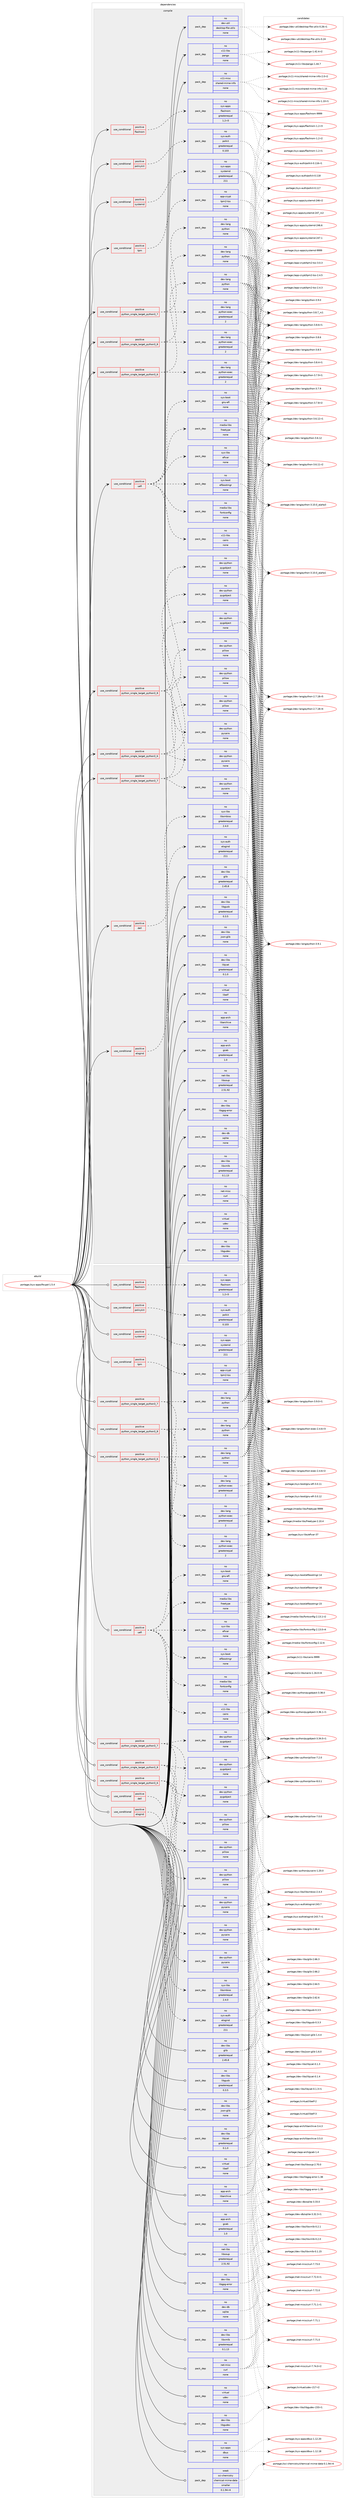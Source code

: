 digraph prolog {

# *************
# Graph options
# *************

newrank=true;
concentrate=true;
compound=true;
graph [rankdir=LR,fontname=Helvetica,fontsize=10,ranksep=1.5];#, ranksep=2.5, nodesep=0.2];
edge  [arrowhead=vee];
node  [fontname=Helvetica,fontsize=10];

# **********
# The ebuild
# **********

subgraph cluster_leftcol {
color=gray;
rank=same;
label=<<i>ebuild</i>>;
id [label="portage://sys-apps/fwupd-1.5.4", color=red, width=4, href="../sys-apps/fwupd-1.5.4.svg"];
}

# ****************
# The dependencies
# ****************

subgraph cluster_midcol {
color=gray;
label=<<i>dependencies</i>>;
subgraph cluster_compile {
fillcolor="#eeeeee";
style=filled;
label=<<i>compile</i>>;
subgraph cond1314 {
dependency5915 [label=<<TABLE BORDER="0" CELLBORDER="1" CELLSPACING="0" CELLPADDING="4"><TR><TD ROWSPAN="3" CELLPADDING="10">use_conditional</TD></TR><TR><TD>positive</TD></TR><TR><TD>dell</TD></TR></TABLE>>, shape=none, color=red];
subgraph pack4510 {
dependency5916 [label=<<TABLE BORDER="0" CELLBORDER="1" CELLSPACING="0" CELLPADDING="4" WIDTH="220"><TR><TD ROWSPAN="6" CELLPADDING="30">pack_dep</TD></TR><TR><TD WIDTH="110">no</TD></TR><TR><TD>sys-libs</TD></TR><TR><TD>libsmbios</TD></TR><TR><TD>greaterequal</TD></TR><TR><TD>2.4.0</TD></TR></TABLE>>, shape=none, color=blue];
}
dependency5915:e -> dependency5916:w [weight=20,style="dashed",arrowhead="vee"];
}
id:e -> dependency5915:w [weight=20,style="solid",arrowhead="vee"];
subgraph cond1315 {
dependency5917 [label=<<TABLE BORDER="0" CELLBORDER="1" CELLSPACING="0" CELLPADDING="4"><TR><TD ROWSPAN="3" CELLPADDING="10">use_conditional</TD></TR><TR><TD>positive</TD></TR><TR><TD>elogind</TD></TR></TABLE>>, shape=none, color=red];
subgraph pack4511 {
dependency5918 [label=<<TABLE BORDER="0" CELLBORDER="1" CELLSPACING="0" CELLPADDING="4" WIDTH="220"><TR><TD ROWSPAN="6" CELLPADDING="30">pack_dep</TD></TR><TR><TD WIDTH="110">no</TD></TR><TR><TD>sys-auth</TD></TR><TR><TD>elogind</TD></TR><TR><TD>greaterequal</TD></TR><TR><TD>211</TD></TR></TABLE>>, shape=none, color=blue];
}
dependency5917:e -> dependency5918:w [weight=20,style="dashed",arrowhead="vee"];
}
id:e -> dependency5917:w [weight=20,style="solid",arrowhead="vee"];
subgraph cond1316 {
dependency5919 [label=<<TABLE BORDER="0" CELLBORDER="1" CELLSPACING="0" CELLPADDING="4"><TR><TD ROWSPAN="3" CELLPADDING="10">use_conditional</TD></TR><TR><TD>positive</TD></TR><TR><TD>flashrom</TD></TR></TABLE>>, shape=none, color=red];
subgraph pack4512 {
dependency5920 [label=<<TABLE BORDER="0" CELLBORDER="1" CELLSPACING="0" CELLPADDING="4" WIDTH="220"><TR><TD ROWSPAN="6" CELLPADDING="30">pack_dep</TD></TR><TR><TD WIDTH="110">no</TD></TR><TR><TD>sys-apps</TD></TR><TR><TD>flashrom</TD></TR><TR><TD>greaterequal</TD></TR><TR><TD>1.2-r3</TD></TR></TABLE>>, shape=none, color=blue];
}
dependency5919:e -> dependency5920:w [weight=20,style="dashed",arrowhead="vee"];
}
id:e -> dependency5919:w [weight=20,style="solid",arrowhead="vee"];
subgraph cond1317 {
dependency5921 [label=<<TABLE BORDER="0" CELLBORDER="1" CELLSPACING="0" CELLPADDING="4"><TR><TD ROWSPAN="3" CELLPADDING="10">use_conditional</TD></TR><TR><TD>positive</TD></TR><TR><TD>policykit</TD></TR></TABLE>>, shape=none, color=red];
subgraph pack4513 {
dependency5922 [label=<<TABLE BORDER="0" CELLBORDER="1" CELLSPACING="0" CELLPADDING="4" WIDTH="220"><TR><TD ROWSPAN="6" CELLPADDING="30">pack_dep</TD></TR><TR><TD WIDTH="110">no</TD></TR><TR><TD>sys-auth</TD></TR><TR><TD>polkit</TD></TR><TR><TD>greaterequal</TD></TR><TR><TD>0.103</TD></TR></TABLE>>, shape=none, color=blue];
}
dependency5921:e -> dependency5922:w [weight=20,style="dashed",arrowhead="vee"];
}
id:e -> dependency5921:w [weight=20,style="solid",arrowhead="vee"];
subgraph cond1318 {
dependency5923 [label=<<TABLE BORDER="0" CELLBORDER="1" CELLSPACING="0" CELLPADDING="4"><TR><TD ROWSPAN="3" CELLPADDING="10">use_conditional</TD></TR><TR><TD>positive</TD></TR><TR><TD>python_single_target_python3_6</TD></TR></TABLE>>, shape=none, color=red];
subgraph pack4514 {
dependency5924 [label=<<TABLE BORDER="0" CELLBORDER="1" CELLSPACING="0" CELLPADDING="4" WIDTH="220"><TR><TD ROWSPAN="6" CELLPADDING="30">pack_dep</TD></TR><TR><TD WIDTH="110">no</TD></TR><TR><TD>dev-lang</TD></TR><TR><TD>python</TD></TR><TR><TD>none</TD></TR><TR><TD></TD></TR></TABLE>>, shape=none, color=blue];
}
dependency5923:e -> dependency5924:w [weight=20,style="dashed",arrowhead="vee"];
subgraph pack4515 {
dependency5925 [label=<<TABLE BORDER="0" CELLBORDER="1" CELLSPACING="0" CELLPADDING="4" WIDTH="220"><TR><TD ROWSPAN="6" CELLPADDING="30">pack_dep</TD></TR><TR><TD WIDTH="110">no</TD></TR><TR><TD>dev-lang</TD></TR><TR><TD>python-exec</TD></TR><TR><TD>greaterequal</TD></TR><TR><TD>2</TD></TR></TABLE>>, shape=none, color=blue];
}
dependency5923:e -> dependency5925:w [weight=20,style="dashed",arrowhead="vee"];
}
id:e -> dependency5923:w [weight=20,style="solid",arrowhead="vee"];
subgraph cond1319 {
dependency5926 [label=<<TABLE BORDER="0" CELLBORDER="1" CELLSPACING="0" CELLPADDING="4"><TR><TD ROWSPAN="3" CELLPADDING="10">use_conditional</TD></TR><TR><TD>positive</TD></TR><TR><TD>python_single_target_python3_6</TD></TR></TABLE>>, shape=none, color=red];
subgraph pack4516 {
dependency5927 [label=<<TABLE BORDER="0" CELLBORDER="1" CELLSPACING="0" CELLPADDING="4" WIDTH="220"><TR><TD ROWSPAN="6" CELLPADDING="30">pack_dep</TD></TR><TR><TD WIDTH="110">no</TD></TR><TR><TD>dev-python</TD></TR><TR><TD>pillow</TD></TR><TR><TD>none</TD></TR><TR><TD></TD></TR></TABLE>>, shape=none, color=blue];
}
dependency5926:e -> dependency5927:w [weight=20,style="dashed",arrowhead="vee"];
subgraph pack4517 {
dependency5928 [label=<<TABLE BORDER="0" CELLBORDER="1" CELLSPACING="0" CELLPADDING="4" WIDTH="220"><TR><TD ROWSPAN="6" CELLPADDING="30">pack_dep</TD></TR><TR><TD WIDTH="110">no</TD></TR><TR><TD>dev-python</TD></TR><TR><TD>pycairo</TD></TR><TR><TD>none</TD></TR><TR><TD></TD></TR></TABLE>>, shape=none, color=blue];
}
dependency5926:e -> dependency5928:w [weight=20,style="dashed",arrowhead="vee"];
subgraph pack4518 {
dependency5929 [label=<<TABLE BORDER="0" CELLBORDER="1" CELLSPACING="0" CELLPADDING="4" WIDTH="220"><TR><TD ROWSPAN="6" CELLPADDING="30">pack_dep</TD></TR><TR><TD WIDTH="110">no</TD></TR><TR><TD>dev-python</TD></TR><TR><TD>pygobject</TD></TR><TR><TD>none</TD></TR><TR><TD></TD></TR></TABLE>>, shape=none, color=blue];
}
dependency5926:e -> dependency5929:w [weight=20,style="dashed",arrowhead="vee"];
}
id:e -> dependency5926:w [weight=20,style="solid",arrowhead="vee"];
subgraph cond1320 {
dependency5930 [label=<<TABLE BORDER="0" CELLBORDER="1" CELLSPACING="0" CELLPADDING="4"><TR><TD ROWSPAN="3" CELLPADDING="10">use_conditional</TD></TR><TR><TD>positive</TD></TR><TR><TD>python_single_target_python3_7</TD></TR></TABLE>>, shape=none, color=red];
subgraph pack4519 {
dependency5931 [label=<<TABLE BORDER="0" CELLBORDER="1" CELLSPACING="0" CELLPADDING="4" WIDTH="220"><TR><TD ROWSPAN="6" CELLPADDING="30">pack_dep</TD></TR><TR><TD WIDTH="110">no</TD></TR><TR><TD>dev-lang</TD></TR><TR><TD>python</TD></TR><TR><TD>none</TD></TR><TR><TD></TD></TR></TABLE>>, shape=none, color=blue];
}
dependency5930:e -> dependency5931:w [weight=20,style="dashed",arrowhead="vee"];
subgraph pack4520 {
dependency5932 [label=<<TABLE BORDER="0" CELLBORDER="1" CELLSPACING="0" CELLPADDING="4" WIDTH="220"><TR><TD ROWSPAN="6" CELLPADDING="30">pack_dep</TD></TR><TR><TD WIDTH="110">no</TD></TR><TR><TD>dev-lang</TD></TR><TR><TD>python-exec</TD></TR><TR><TD>greaterequal</TD></TR><TR><TD>2</TD></TR></TABLE>>, shape=none, color=blue];
}
dependency5930:e -> dependency5932:w [weight=20,style="dashed",arrowhead="vee"];
}
id:e -> dependency5930:w [weight=20,style="solid",arrowhead="vee"];
subgraph cond1321 {
dependency5933 [label=<<TABLE BORDER="0" CELLBORDER="1" CELLSPACING="0" CELLPADDING="4"><TR><TD ROWSPAN="3" CELLPADDING="10">use_conditional</TD></TR><TR><TD>positive</TD></TR><TR><TD>python_single_target_python3_7</TD></TR></TABLE>>, shape=none, color=red];
subgraph pack4521 {
dependency5934 [label=<<TABLE BORDER="0" CELLBORDER="1" CELLSPACING="0" CELLPADDING="4" WIDTH="220"><TR><TD ROWSPAN="6" CELLPADDING="30">pack_dep</TD></TR><TR><TD WIDTH="110">no</TD></TR><TR><TD>dev-python</TD></TR><TR><TD>pillow</TD></TR><TR><TD>none</TD></TR><TR><TD></TD></TR></TABLE>>, shape=none, color=blue];
}
dependency5933:e -> dependency5934:w [weight=20,style="dashed",arrowhead="vee"];
subgraph pack4522 {
dependency5935 [label=<<TABLE BORDER="0" CELLBORDER="1" CELLSPACING="0" CELLPADDING="4" WIDTH="220"><TR><TD ROWSPAN="6" CELLPADDING="30">pack_dep</TD></TR><TR><TD WIDTH="110">no</TD></TR><TR><TD>dev-python</TD></TR><TR><TD>pycairo</TD></TR><TR><TD>none</TD></TR><TR><TD></TD></TR></TABLE>>, shape=none, color=blue];
}
dependency5933:e -> dependency5935:w [weight=20,style="dashed",arrowhead="vee"];
subgraph pack4523 {
dependency5936 [label=<<TABLE BORDER="0" CELLBORDER="1" CELLSPACING="0" CELLPADDING="4" WIDTH="220"><TR><TD ROWSPAN="6" CELLPADDING="30">pack_dep</TD></TR><TR><TD WIDTH="110">no</TD></TR><TR><TD>dev-python</TD></TR><TR><TD>pygobject</TD></TR><TR><TD>none</TD></TR><TR><TD></TD></TR></TABLE>>, shape=none, color=blue];
}
dependency5933:e -> dependency5936:w [weight=20,style="dashed",arrowhead="vee"];
}
id:e -> dependency5933:w [weight=20,style="solid",arrowhead="vee"];
subgraph cond1322 {
dependency5937 [label=<<TABLE BORDER="0" CELLBORDER="1" CELLSPACING="0" CELLPADDING="4"><TR><TD ROWSPAN="3" CELLPADDING="10">use_conditional</TD></TR><TR><TD>positive</TD></TR><TR><TD>python_single_target_python3_8</TD></TR></TABLE>>, shape=none, color=red];
subgraph pack4524 {
dependency5938 [label=<<TABLE BORDER="0" CELLBORDER="1" CELLSPACING="0" CELLPADDING="4" WIDTH="220"><TR><TD ROWSPAN="6" CELLPADDING="30">pack_dep</TD></TR><TR><TD WIDTH="110">no</TD></TR><TR><TD>dev-lang</TD></TR><TR><TD>python</TD></TR><TR><TD>none</TD></TR><TR><TD></TD></TR></TABLE>>, shape=none, color=blue];
}
dependency5937:e -> dependency5938:w [weight=20,style="dashed",arrowhead="vee"];
subgraph pack4525 {
dependency5939 [label=<<TABLE BORDER="0" CELLBORDER="1" CELLSPACING="0" CELLPADDING="4" WIDTH="220"><TR><TD ROWSPAN="6" CELLPADDING="30">pack_dep</TD></TR><TR><TD WIDTH="110">no</TD></TR><TR><TD>dev-lang</TD></TR><TR><TD>python-exec</TD></TR><TR><TD>greaterequal</TD></TR><TR><TD>2</TD></TR></TABLE>>, shape=none, color=blue];
}
dependency5937:e -> dependency5939:w [weight=20,style="dashed",arrowhead="vee"];
}
id:e -> dependency5937:w [weight=20,style="solid",arrowhead="vee"];
subgraph cond1323 {
dependency5940 [label=<<TABLE BORDER="0" CELLBORDER="1" CELLSPACING="0" CELLPADDING="4"><TR><TD ROWSPAN="3" CELLPADDING="10">use_conditional</TD></TR><TR><TD>positive</TD></TR><TR><TD>python_single_target_python3_8</TD></TR></TABLE>>, shape=none, color=red];
subgraph pack4526 {
dependency5941 [label=<<TABLE BORDER="0" CELLBORDER="1" CELLSPACING="0" CELLPADDING="4" WIDTH="220"><TR><TD ROWSPAN="6" CELLPADDING="30">pack_dep</TD></TR><TR><TD WIDTH="110">no</TD></TR><TR><TD>dev-python</TD></TR><TR><TD>pillow</TD></TR><TR><TD>none</TD></TR><TR><TD></TD></TR></TABLE>>, shape=none, color=blue];
}
dependency5940:e -> dependency5941:w [weight=20,style="dashed",arrowhead="vee"];
subgraph pack4527 {
dependency5942 [label=<<TABLE BORDER="0" CELLBORDER="1" CELLSPACING="0" CELLPADDING="4" WIDTH="220"><TR><TD ROWSPAN="6" CELLPADDING="30">pack_dep</TD></TR><TR><TD WIDTH="110">no</TD></TR><TR><TD>dev-python</TD></TR><TR><TD>pycairo</TD></TR><TR><TD>none</TD></TR><TR><TD></TD></TR></TABLE>>, shape=none, color=blue];
}
dependency5940:e -> dependency5942:w [weight=20,style="dashed",arrowhead="vee"];
subgraph pack4528 {
dependency5943 [label=<<TABLE BORDER="0" CELLBORDER="1" CELLSPACING="0" CELLPADDING="4" WIDTH="220"><TR><TD ROWSPAN="6" CELLPADDING="30">pack_dep</TD></TR><TR><TD WIDTH="110">no</TD></TR><TR><TD>dev-python</TD></TR><TR><TD>pygobject</TD></TR><TR><TD>none</TD></TR><TR><TD></TD></TR></TABLE>>, shape=none, color=blue];
}
dependency5940:e -> dependency5943:w [weight=20,style="dashed",arrowhead="vee"];
}
id:e -> dependency5940:w [weight=20,style="solid",arrowhead="vee"];
subgraph cond1324 {
dependency5944 [label=<<TABLE BORDER="0" CELLBORDER="1" CELLSPACING="0" CELLPADDING="4"><TR><TD ROWSPAN="3" CELLPADDING="10">use_conditional</TD></TR><TR><TD>positive</TD></TR><TR><TD>systemd</TD></TR></TABLE>>, shape=none, color=red];
subgraph pack4529 {
dependency5945 [label=<<TABLE BORDER="0" CELLBORDER="1" CELLSPACING="0" CELLPADDING="4" WIDTH="220"><TR><TD ROWSPAN="6" CELLPADDING="30">pack_dep</TD></TR><TR><TD WIDTH="110">no</TD></TR><TR><TD>sys-apps</TD></TR><TR><TD>systemd</TD></TR><TR><TD>greaterequal</TD></TR><TR><TD>211</TD></TR></TABLE>>, shape=none, color=blue];
}
dependency5944:e -> dependency5945:w [weight=20,style="dashed",arrowhead="vee"];
}
id:e -> dependency5944:w [weight=20,style="solid",arrowhead="vee"];
subgraph cond1325 {
dependency5946 [label=<<TABLE BORDER="0" CELLBORDER="1" CELLSPACING="0" CELLPADDING="4"><TR><TD ROWSPAN="3" CELLPADDING="10">use_conditional</TD></TR><TR><TD>positive</TD></TR><TR><TD>tpm</TD></TR></TABLE>>, shape=none, color=red];
subgraph pack4530 {
dependency5947 [label=<<TABLE BORDER="0" CELLBORDER="1" CELLSPACING="0" CELLPADDING="4" WIDTH="220"><TR><TD ROWSPAN="6" CELLPADDING="30">pack_dep</TD></TR><TR><TD WIDTH="110">no</TD></TR><TR><TD>app-crypt</TD></TR><TR><TD>tpm2-tss</TD></TR><TR><TD>none</TD></TR><TR><TD></TD></TR></TABLE>>, shape=none, color=blue];
}
dependency5946:e -> dependency5947:w [weight=20,style="dashed",arrowhead="vee"];
}
id:e -> dependency5946:w [weight=20,style="solid",arrowhead="vee"];
subgraph cond1326 {
dependency5948 [label=<<TABLE BORDER="0" CELLBORDER="1" CELLSPACING="0" CELLPADDING="4"><TR><TD ROWSPAN="3" CELLPADDING="10">use_conditional</TD></TR><TR><TD>positive</TD></TR><TR><TD>uefi</TD></TR></TABLE>>, shape=none, color=red];
subgraph pack4531 {
dependency5949 [label=<<TABLE BORDER="0" CELLBORDER="1" CELLSPACING="0" CELLPADDING="4" WIDTH="220"><TR><TD ROWSPAN="6" CELLPADDING="30">pack_dep</TD></TR><TR><TD WIDTH="110">no</TD></TR><TR><TD>media-libs</TD></TR><TR><TD>fontconfig</TD></TR><TR><TD>none</TD></TR><TR><TD></TD></TR></TABLE>>, shape=none, color=blue];
}
dependency5948:e -> dependency5949:w [weight=20,style="dashed",arrowhead="vee"];
subgraph pack4532 {
dependency5950 [label=<<TABLE BORDER="0" CELLBORDER="1" CELLSPACING="0" CELLPADDING="4" WIDTH="220"><TR><TD ROWSPAN="6" CELLPADDING="30">pack_dep</TD></TR><TR><TD WIDTH="110">no</TD></TR><TR><TD>media-libs</TD></TR><TR><TD>freetype</TD></TR><TR><TD>none</TD></TR><TR><TD></TD></TR></TABLE>>, shape=none, color=blue];
}
dependency5948:e -> dependency5950:w [weight=20,style="dashed",arrowhead="vee"];
subgraph pack4533 {
dependency5951 [label=<<TABLE BORDER="0" CELLBORDER="1" CELLSPACING="0" CELLPADDING="4" WIDTH="220"><TR><TD ROWSPAN="6" CELLPADDING="30">pack_dep</TD></TR><TR><TD WIDTH="110">no</TD></TR><TR><TD>sys-boot</TD></TR><TR><TD>gnu-efi</TD></TR><TR><TD>none</TD></TR><TR><TD></TD></TR></TABLE>>, shape=none, color=blue];
}
dependency5948:e -> dependency5951:w [weight=20,style="dashed",arrowhead="vee"];
subgraph pack4534 {
dependency5952 [label=<<TABLE BORDER="0" CELLBORDER="1" CELLSPACING="0" CELLPADDING="4" WIDTH="220"><TR><TD ROWSPAN="6" CELLPADDING="30">pack_dep</TD></TR><TR><TD WIDTH="110">no</TD></TR><TR><TD>sys-boot</TD></TR><TR><TD>efibootmgr</TD></TR><TR><TD>none</TD></TR><TR><TD></TD></TR></TABLE>>, shape=none, color=blue];
}
dependency5948:e -> dependency5952:w [weight=20,style="dashed",arrowhead="vee"];
subgraph pack4535 {
dependency5953 [label=<<TABLE BORDER="0" CELLBORDER="1" CELLSPACING="0" CELLPADDING="4" WIDTH="220"><TR><TD ROWSPAN="6" CELLPADDING="30">pack_dep</TD></TR><TR><TD WIDTH="110">no</TD></TR><TR><TD>sys-libs</TD></TR><TR><TD>efivar</TD></TR><TR><TD>none</TD></TR><TR><TD></TD></TR></TABLE>>, shape=none, color=blue];
}
dependency5948:e -> dependency5953:w [weight=20,style="dashed",arrowhead="vee"];
subgraph pack4536 {
dependency5954 [label=<<TABLE BORDER="0" CELLBORDER="1" CELLSPACING="0" CELLPADDING="4" WIDTH="220"><TR><TD ROWSPAN="6" CELLPADDING="30">pack_dep</TD></TR><TR><TD WIDTH="110">no</TD></TR><TR><TD>x11-libs</TD></TR><TR><TD>cairo</TD></TR><TR><TD>none</TD></TR><TR><TD></TD></TR></TABLE>>, shape=none, color=blue];
}
dependency5948:e -> dependency5954:w [weight=20,style="dashed",arrowhead="vee"];
}
id:e -> dependency5948:w [weight=20,style="solid",arrowhead="vee"];
subgraph pack4537 {
dependency5955 [label=<<TABLE BORDER="0" CELLBORDER="1" CELLSPACING="0" CELLPADDING="4" WIDTH="220"><TR><TD ROWSPAN="6" CELLPADDING="30">pack_dep</TD></TR><TR><TD WIDTH="110">no</TD></TR><TR><TD>app-arch</TD></TR><TR><TD>gcab</TD></TR><TR><TD>greaterequal</TD></TR><TR><TD>1.0</TD></TR></TABLE>>, shape=none, color=blue];
}
id:e -> dependency5955:w [weight=20,style="solid",arrowhead="vee"];
subgraph pack4538 {
dependency5956 [label=<<TABLE BORDER="0" CELLBORDER="1" CELLSPACING="0" CELLPADDING="4" WIDTH="220"><TR><TD ROWSPAN="6" CELLPADDING="30">pack_dep</TD></TR><TR><TD WIDTH="110">no</TD></TR><TR><TD>app-arch</TD></TR><TR><TD>libarchive</TD></TR><TR><TD>none</TD></TR><TR><TD></TD></TR></TABLE>>, shape=none, color=blue];
}
id:e -> dependency5956:w [weight=20,style="solid",arrowhead="vee"];
subgraph pack4539 {
dependency5957 [label=<<TABLE BORDER="0" CELLBORDER="1" CELLSPACING="0" CELLPADDING="4" WIDTH="220"><TR><TD ROWSPAN="6" CELLPADDING="30">pack_dep</TD></TR><TR><TD WIDTH="110">no</TD></TR><TR><TD>dev-db</TD></TR><TR><TD>sqlite</TD></TR><TR><TD>none</TD></TR><TR><TD></TD></TR></TABLE>>, shape=none, color=blue];
}
id:e -> dependency5957:w [weight=20,style="solid",arrowhead="vee"];
subgraph pack4540 {
dependency5958 [label=<<TABLE BORDER="0" CELLBORDER="1" CELLSPACING="0" CELLPADDING="4" WIDTH="220"><TR><TD ROWSPAN="6" CELLPADDING="30">pack_dep</TD></TR><TR><TD WIDTH="110">no</TD></TR><TR><TD>dev-libs</TD></TR><TR><TD>glib</TD></TR><TR><TD>greaterequal</TD></TR><TR><TD>2.45.8</TD></TR></TABLE>>, shape=none, color=blue];
}
id:e -> dependency5958:w [weight=20,style="solid",arrowhead="vee"];
subgraph pack4541 {
dependency5959 [label=<<TABLE BORDER="0" CELLBORDER="1" CELLSPACING="0" CELLPADDING="4" WIDTH="220"><TR><TD ROWSPAN="6" CELLPADDING="30">pack_dep</TD></TR><TR><TD WIDTH="110">no</TD></TR><TR><TD>dev-libs</TD></TR><TR><TD>json-glib</TD></TR><TR><TD>none</TD></TR><TR><TD></TD></TR></TABLE>>, shape=none, color=blue];
}
id:e -> dependency5959:w [weight=20,style="solid",arrowhead="vee"];
subgraph pack4542 {
dependency5960 [label=<<TABLE BORDER="0" CELLBORDER="1" CELLSPACING="0" CELLPADDING="4" WIDTH="220"><TR><TD ROWSPAN="6" CELLPADDING="30">pack_dep</TD></TR><TR><TD WIDTH="110">no</TD></TR><TR><TD>dev-libs</TD></TR><TR><TD>libgpg-error</TD></TR><TR><TD>none</TD></TR><TR><TD></TD></TR></TABLE>>, shape=none, color=blue];
}
id:e -> dependency5960:w [weight=20,style="solid",arrowhead="vee"];
subgraph pack4543 {
dependency5961 [label=<<TABLE BORDER="0" CELLBORDER="1" CELLSPACING="0" CELLPADDING="4" WIDTH="220"><TR><TD ROWSPAN="6" CELLPADDING="30">pack_dep</TD></TR><TR><TD WIDTH="110">no</TD></TR><TR><TD>dev-libs</TD></TR><TR><TD>libgudev</TD></TR><TR><TD>none</TD></TR><TR><TD></TD></TR></TABLE>>, shape=none, color=blue];
}
id:e -> dependency5961:w [weight=20,style="solid",arrowhead="vee"];
subgraph pack4544 {
dependency5962 [label=<<TABLE BORDER="0" CELLBORDER="1" CELLSPACING="0" CELLPADDING="4" WIDTH="220"><TR><TD ROWSPAN="6" CELLPADDING="30">pack_dep</TD></TR><TR><TD WIDTH="110">no</TD></TR><TR><TD>dev-libs</TD></TR><TR><TD>libgusb</TD></TR><TR><TD>greaterequal</TD></TR><TR><TD>0.3.5</TD></TR></TABLE>>, shape=none, color=blue];
}
id:e -> dependency5962:w [weight=20,style="solid",arrowhead="vee"];
subgraph pack4545 {
dependency5963 [label=<<TABLE BORDER="0" CELLBORDER="1" CELLSPACING="0" CELLPADDING="4" WIDTH="220"><TR><TD ROWSPAN="6" CELLPADDING="30">pack_dep</TD></TR><TR><TD WIDTH="110">no</TD></TR><TR><TD>dev-libs</TD></TR><TR><TD>libjcat</TD></TR><TR><TD>greaterequal</TD></TR><TR><TD>0.1.0</TD></TR></TABLE>>, shape=none, color=blue];
}
id:e -> dependency5963:w [weight=20,style="solid",arrowhead="vee"];
subgraph pack4546 {
dependency5964 [label=<<TABLE BORDER="0" CELLBORDER="1" CELLSPACING="0" CELLPADDING="4" WIDTH="220"><TR><TD ROWSPAN="6" CELLPADDING="30">pack_dep</TD></TR><TR><TD WIDTH="110">no</TD></TR><TR><TD>dev-libs</TD></TR><TR><TD>libxmlb</TD></TR><TR><TD>greaterequal</TD></TR><TR><TD>0.1.13</TD></TR></TABLE>>, shape=none, color=blue];
}
id:e -> dependency5964:w [weight=20,style="solid",arrowhead="vee"];
subgraph pack4547 {
dependency5965 [label=<<TABLE BORDER="0" CELLBORDER="1" CELLSPACING="0" CELLPADDING="4" WIDTH="220"><TR><TD ROWSPAN="6" CELLPADDING="30">pack_dep</TD></TR><TR><TD WIDTH="110">no</TD></TR><TR><TD>dev-util</TD></TR><TR><TD>desktop-file-utils</TD></TR><TR><TD>none</TD></TR><TR><TD></TD></TR></TABLE>>, shape=none, color=blue];
}
id:e -> dependency5965:w [weight=20,style="solid",arrowhead="vee"];
subgraph pack4548 {
dependency5966 [label=<<TABLE BORDER="0" CELLBORDER="1" CELLSPACING="0" CELLPADDING="4" WIDTH="220"><TR><TD ROWSPAN="6" CELLPADDING="30">pack_dep</TD></TR><TR><TD WIDTH="110">no</TD></TR><TR><TD>net-libs</TD></TR><TR><TD>libsoup</TD></TR><TR><TD>greaterequal</TD></TR><TR><TD>2.51.92</TD></TR></TABLE>>, shape=none, color=blue];
}
id:e -> dependency5966:w [weight=20,style="solid",arrowhead="vee"];
subgraph pack4549 {
dependency5967 [label=<<TABLE BORDER="0" CELLBORDER="1" CELLSPACING="0" CELLPADDING="4" WIDTH="220"><TR><TD ROWSPAN="6" CELLPADDING="30">pack_dep</TD></TR><TR><TD WIDTH="110">no</TD></TR><TR><TD>net-misc</TD></TR><TR><TD>curl</TD></TR><TR><TD>none</TD></TR><TR><TD></TD></TR></TABLE>>, shape=none, color=blue];
}
id:e -> dependency5967:w [weight=20,style="solid",arrowhead="vee"];
subgraph pack4550 {
dependency5968 [label=<<TABLE BORDER="0" CELLBORDER="1" CELLSPACING="0" CELLPADDING="4" WIDTH="220"><TR><TD ROWSPAN="6" CELLPADDING="30">pack_dep</TD></TR><TR><TD WIDTH="110">no</TD></TR><TR><TD>virtual</TD></TR><TR><TD>libelf</TD></TR><TR><TD>none</TD></TR><TR><TD></TD></TR></TABLE>>, shape=none, color=blue];
}
id:e -> dependency5968:w [weight=20,style="solid",arrowhead="vee"];
subgraph pack4551 {
dependency5969 [label=<<TABLE BORDER="0" CELLBORDER="1" CELLSPACING="0" CELLPADDING="4" WIDTH="220"><TR><TD ROWSPAN="6" CELLPADDING="30">pack_dep</TD></TR><TR><TD WIDTH="110">no</TD></TR><TR><TD>virtual</TD></TR><TR><TD>udev</TD></TR><TR><TD>none</TD></TR><TR><TD></TD></TR></TABLE>>, shape=none, color=blue];
}
id:e -> dependency5969:w [weight=20,style="solid",arrowhead="vee"];
subgraph pack4552 {
dependency5970 [label=<<TABLE BORDER="0" CELLBORDER="1" CELLSPACING="0" CELLPADDING="4" WIDTH="220"><TR><TD ROWSPAN="6" CELLPADDING="30">pack_dep</TD></TR><TR><TD WIDTH="110">no</TD></TR><TR><TD>x11-libs</TD></TR><TR><TD>pango</TD></TR><TR><TD>none</TD></TR><TR><TD></TD></TR></TABLE>>, shape=none, color=blue];
}
id:e -> dependency5970:w [weight=20,style="solid",arrowhead="vee"];
subgraph pack4553 {
dependency5971 [label=<<TABLE BORDER="0" CELLBORDER="1" CELLSPACING="0" CELLPADDING="4" WIDTH="220"><TR><TD ROWSPAN="6" CELLPADDING="30">pack_dep</TD></TR><TR><TD WIDTH="110">no</TD></TR><TR><TD>x11-misc</TD></TR><TR><TD>shared-mime-info</TD></TR><TR><TD>none</TD></TR><TR><TD></TD></TR></TABLE>>, shape=none, color=blue];
}
id:e -> dependency5971:w [weight=20,style="solid",arrowhead="vee"];
}
subgraph cluster_compileandrun {
fillcolor="#eeeeee";
style=filled;
label=<<i>compile and run</i>>;
}
subgraph cluster_run {
fillcolor="#eeeeee";
style=filled;
label=<<i>run</i>>;
subgraph cond1327 {
dependency5972 [label=<<TABLE BORDER="0" CELLBORDER="1" CELLSPACING="0" CELLPADDING="4"><TR><TD ROWSPAN="3" CELLPADDING="10">use_conditional</TD></TR><TR><TD>positive</TD></TR><TR><TD>dell</TD></TR></TABLE>>, shape=none, color=red];
subgraph pack4554 {
dependency5973 [label=<<TABLE BORDER="0" CELLBORDER="1" CELLSPACING="0" CELLPADDING="4" WIDTH="220"><TR><TD ROWSPAN="6" CELLPADDING="30">pack_dep</TD></TR><TR><TD WIDTH="110">no</TD></TR><TR><TD>sys-libs</TD></TR><TR><TD>libsmbios</TD></TR><TR><TD>greaterequal</TD></TR><TR><TD>2.4.0</TD></TR></TABLE>>, shape=none, color=blue];
}
dependency5972:e -> dependency5973:w [weight=20,style="dashed",arrowhead="vee"];
}
id:e -> dependency5972:w [weight=20,style="solid",arrowhead="odot"];
subgraph cond1328 {
dependency5974 [label=<<TABLE BORDER="0" CELLBORDER="1" CELLSPACING="0" CELLPADDING="4"><TR><TD ROWSPAN="3" CELLPADDING="10">use_conditional</TD></TR><TR><TD>positive</TD></TR><TR><TD>elogind</TD></TR></TABLE>>, shape=none, color=red];
subgraph pack4555 {
dependency5975 [label=<<TABLE BORDER="0" CELLBORDER="1" CELLSPACING="0" CELLPADDING="4" WIDTH="220"><TR><TD ROWSPAN="6" CELLPADDING="30">pack_dep</TD></TR><TR><TD WIDTH="110">no</TD></TR><TR><TD>sys-auth</TD></TR><TR><TD>elogind</TD></TR><TR><TD>greaterequal</TD></TR><TR><TD>211</TD></TR></TABLE>>, shape=none, color=blue];
}
dependency5974:e -> dependency5975:w [weight=20,style="dashed",arrowhead="vee"];
}
id:e -> dependency5974:w [weight=20,style="solid",arrowhead="odot"];
subgraph cond1329 {
dependency5976 [label=<<TABLE BORDER="0" CELLBORDER="1" CELLSPACING="0" CELLPADDING="4"><TR><TD ROWSPAN="3" CELLPADDING="10">use_conditional</TD></TR><TR><TD>positive</TD></TR><TR><TD>flashrom</TD></TR></TABLE>>, shape=none, color=red];
subgraph pack4556 {
dependency5977 [label=<<TABLE BORDER="0" CELLBORDER="1" CELLSPACING="0" CELLPADDING="4" WIDTH="220"><TR><TD ROWSPAN="6" CELLPADDING="30">pack_dep</TD></TR><TR><TD WIDTH="110">no</TD></TR><TR><TD>sys-apps</TD></TR><TR><TD>flashrom</TD></TR><TR><TD>greaterequal</TD></TR><TR><TD>1.2-r3</TD></TR></TABLE>>, shape=none, color=blue];
}
dependency5976:e -> dependency5977:w [weight=20,style="dashed",arrowhead="vee"];
}
id:e -> dependency5976:w [weight=20,style="solid",arrowhead="odot"];
subgraph cond1330 {
dependency5978 [label=<<TABLE BORDER="0" CELLBORDER="1" CELLSPACING="0" CELLPADDING="4"><TR><TD ROWSPAN="3" CELLPADDING="10">use_conditional</TD></TR><TR><TD>positive</TD></TR><TR><TD>policykit</TD></TR></TABLE>>, shape=none, color=red];
subgraph pack4557 {
dependency5979 [label=<<TABLE BORDER="0" CELLBORDER="1" CELLSPACING="0" CELLPADDING="4" WIDTH="220"><TR><TD ROWSPAN="6" CELLPADDING="30">pack_dep</TD></TR><TR><TD WIDTH="110">no</TD></TR><TR><TD>sys-auth</TD></TR><TR><TD>polkit</TD></TR><TR><TD>greaterequal</TD></TR><TR><TD>0.103</TD></TR></TABLE>>, shape=none, color=blue];
}
dependency5978:e -> dependency5979:w [weight=20,style="dashed",arrowhead="vee"];
}
id:e -> dependency5978:w [weight=20,style="solid",arrowhead="odot"];
subgraph cond1331 {
dependency5980 [label=<<TABLE BORDER="0" CELLBORDER="1" CELLSPACING="0" CELLPADDING="4"><TR><TD ROWSPAN="3" CELLPADDING="10">use_conditional</TD></TR><TR><TD>positive</TD></TR><TR><TD>python_single_target_python3_6</TD></TR></TABLE>>, shape=none, color=red];
subgraph pack4558 {
dependency5981 [label=<<TABLE BORDER="0" CELLBORDER="1" CELLSPACING="0" CELLPADDING="4" WIDTH="220"><TR><TD ROWSPAN="6" CELLPADDING="30">pack_dep</TD></TR><TR><TD WIDTH="110">no</TD></TR><TR><TD>dev-lang</TD></TR><TR><TD>python</TD></TR><TR><TD>none</TD></TR><TR><TD></TD></TR></TABLE>>, shape=none, color=blue];
}
dependency5980:e -> dependency5981:w [weight=20,style="dashed",arrowhead="vee"];
subgraph pack4559 {
dependency5982 [label=<<TABLE BORDER="0" CELLBORDER="1" CELLSPACING="0" CELLPADDING="4" WIDTH="220"><TR><TD ROWSPAN="6" CELLPADDING="30">pack_dep</TD></TR><TR><TD WIDTH="110">no</TD></TR><TR><TD>dev-lang</TD></TR><TR><TD>python-exec</TD></TR><TR><TD>greaterequal</TD></TR><TR><TD>2</TD></TR></TABLE>>, shape=none, color=blue];
}
dependency5980:e -> dependency5982:w [weight=20,style="dashed",arrowhead="vee"];
}
id:e -> dependency5980:w [weight=20,style="solid",arrowhead="odot"];
subgraph cond1332 {
dependency5983 [label=<<TABLE BORDER="0" CELLBORDER="1" CELLSPACING="0" CELLPADDING="4"><TR><TD ROWSPAN="3" CELLPADDING="10">use_conditional</TD></TR><TR><TD>positive</TD></TR><TR><TD>python_single_target_python3_6</TD></TR></TABLE>>, shape=none, color=red];
subgraph pack4560 {
dependency5984 [label=<<TABLE BORDER="0" CELLBORDER="1" CELLSPACING="0" CELLPADDING="4" WIDTH="220"><TR><TD ROWSPAN="6" CELLPADDING="30">pack_dep</TD></TR><TR><TD WIDTH="110">no</TD></TR><TR><TD>dev-python</TD></TR><TR><TD>pillow</TD></TR><TR><TD>none</TD></TR><TR><TD></TD></TR></TABLE>>, shape=none, color=blue];
}
dependency5983:e -> dependency5984:w [weight=20,style="dashed",arrowhead="vee"];
subgraph pack4561 {
dependency5985 [label=<<TABLE BORDER="0" CELLBORDER="1" CELLSPACING="0" CELLPADDING="4" WIDTH="220"><TR><TD ROWSPAN="6" CELLPADDING="30">pack_dep</TD></TR><TR><TD WIDTH="110">no</TD></TR><TR><TD>dev-python</TD></TR><TR><TD>pycairo</TD></TR><TR><TD>none</TD></TR><TR><TD></TD></TR></TABLE>>, shape=none, color=blue];
}
dependency5983:e -> dependency5985:w [weight=20,style="dashed",arrowhead="vee"];
subgraph pack4562 {
dependency5986 [label=<<TABLE BORDER="0" CELLBORDER="1" CELLSPACING="0" CELLPADDING="4" WIDTH="220"><TR><TD ROWSPAN="6" CELLPADDING="30">pack_dep</TD></TR><TR><TD WIDTH="110">no</TD></TR><TR><TD>dev-python</TD></TR><TR><TD>pygobject</TD></TR><TR><TD>none</TD></TR><TR><TD></TD></TR></TABLE>>, shape=none, color=blue];
}
dependency5983:e -> dependency5986:w [weight=20,style="dashed",arrowhead="vee"];
}
id:e -> dependency5983:w [weight=20,style="solid",arrowhead="odot"];
subgraph cond1333 {
dependency5987 [label=<<TABLE BORDER="0" CELLBORDER="1" CELLSPACING="0" CELLPADDING="4"><TR><TD ROWSPAN="3" CELLPADDING="10">use_conditional</TD></TR><TR><TD>positive</TD></TR><TR><TD>python_single_target_python3_7</TD></TR></TABLE>>, shape=none, color=red];
subgraph pack4563 {
dependency5988 [label=<<TABLE BORDER="0" CELLBORDER="1" CELLSPACING="0" CELLPADDING="4" WIDTH="220"><TR><TD ROWSPAN="6" CELLPADDING="30">pack_dep</TD></TR><TR><TD WIDTH="110">no</TD></TR><TR><TD>dev-lang</TD></TR><TR><TD>python</TD></TR><TR><TD>none</TD></TR><TR><TD></TD></TR></TABLE>>, shape=none, color=blue];
}
dependency5987:e -> dependency5988:w [weight=20,style="dashed",arrowhead="vee"];
subgraph pack4564 {
dependency5989 [label=<<TABLE BORDER="0" CELLBORDER="1" CELLSPACING="0" CELLPADDING="4" WIDTH="220"><TR><TD ROWSPAN="6" CELLPADDING="30">pack_dep</TD></TR><TR><TD WIDTH="110">no</TD></TR><TR><TD>dev-lang</TD></TR><TR><TD>python-exec</TD></TR><TR><TD>greaterequal</TD></TR><TR><TD>2</TD></TR></TABLE>>, shape=none, color=blue];
}
dependency5987:e -> dependency5989:w [weight=20,style="dashed",arrowhead="vee"];
}
id:e -> dependency5987:w [weight=20,style="solid",arrowhead="odot"];
subgraph cond1334 {
dependency5990 [label=<<TABLE BORDER="0" CELLBORDER="1" CELLSPACING="0" CELLPADDING="4"><TR><TD ROWSPAN="3" CELLPADDING="10">use_conditional</TD></TR><TR><TD>positive</TD></TR><TR><TD>python_single_target_python3_7</TD></TR></TABLE>>, shape=none, color=red];
subgraph pack4565 {
dependency5991 [label=<<TABLE BORDER="0" CELLBORDER="1" CELLSPACING="0" CELLPADDING="4" WIDTH="220"><TR><TD ROWSPAN="6" CELLPADDING="30">pack_dep</TD></TR><TR><TD WIDTH="110">no</TD></TR><TR><TD>dev-python</TD></TR><TR><TD>pillow</TD></TR><TR><TD>none</TD></TR><TR><TD></TD></TR></TABLE>>, shape=none, color=blue];
}
dependency5990:e -> dependency5991:w [weight=20,style="dashed",arrowhead="vee"];
subgraph pack4566 {
dependency5992 [label=<<TABLE BORDER="0" CELLBORDER="1" CELLSPACING="0" CELLPADDING="4" WIDTH="220"><TR><TD ROWSPAN="6" CELLPADDING="30">pack_dep</TD></TR><TR><TD WIDTH="110">no</TD></TR><TR><TD>dev-python</TD></TR><TR><TD>pycairo</TD></TR><TR><TD>none</TD></TR><TR><TD></TD></TR></TABLE>>, shape=none, color=blue];
}
dependency5990:e -> dependency5992:w [weight=20,style="dashed",arrowhead="vee"];
subgraph pack4567 {
dependency5993 [label=<<TABLE BORDER="0" CELLBORDER="1" CELLSPACING="0" CELLPADDING="4" WIDTH="220"><TR><TD ROWSPAN="6" CELLPADDING="30">pack_dep</TD></TR><TR><TD WIDTH="110">no</TD></TR><TR><TD>dev-python</TD></TR><TR><TD>pygobject</TD></TR><TR><TD>none</TD></TR><TR><TD></TD></TR></TABLE>>, shape=none, color=blue];
}
dependency5990:e -> dependency5993:w [weight=20,style="dashed",arrowhead="vee"];
}
id:e -> dependency5990:w [weight=20,style="solid",arrowhead="odot"];
subgraph cond1335 {
dependency5994 [label=<<TABLE BORDER="0" CELLBORDER="1" CELLSPACING="0" CELLPADDING="4"><TR><TD ROWSPAN="3" CELLPADDING="10">use_conditional</TD></TR><TR><TD>positive</TD></TR><TR><TD>python_single_target_python3_8</TD></TR></TABLE>>, shape=none, color=red];
subgraph pack4568 {
dependency5995 [label=<<TABLE BORDER="0" CELLBORDER="1" CELLSPACING="0" CELLPADDING="4" WIDTH="220"><TR><TD ROWSPAN="6" CELLPADDING="30">pack_dep</TD></TR><TR><TD WIDTH="110">no</TD></TR><TR><TD>dev-lang</TD></TR><TR><TD>python</TD></TR><TR><TD>none</TD></TR><TR><TD></TD></TR></TABLE>>, shape=none, color=blue];
}
dependency5994:e -> dependency5995:w [weight=20,style="dashed",arrowhead="vee"];
subgraph pack4569 {
dependency5996 [label=<<TABLE BORDER="0" CELLBORDER="1" CELLSPACING="0" CELLPADDING="4" WIDTH="220"><TR><TD ROWSPAN="6" CELLPADDING="30">pack_dep</TD></TR><TR><TD WIDTH="110">no</TD></TR><TR><TD>dev-lang</TD></TR><TR><TD>python-exec</TD></TR><TR><TD>greaterequal</TD></TR><TR><TD>2</TD></TR></TABLE>>, shape=none, color=blue];
}
dependency5994:e -> dependency5996:w [weight=20,style="dashed",arrowhead="vee"];
}
id:e -> dependency5994:w [weight=20,style="solid",arrowhead="odot"];
subgraph cond1336 {
dependency5997 [label=<<TABLE BORDER="0" CELLBORDER="1" CELLSPACING="0" CELLPADDING="4"><TR><TD ROWSPAN="3" CELLPADDING="10">use_conditional</TD></TR><TR><TD>positive</TD></TR><TR><TD>python_single_target_python3_8</TD></TR></TABLE>>, shape=none, color=red];
subgraph pack4570 {
dependency5998 [label=<<TABLE BORDER="0" CELLBORDER="1" CELLSPACING="0" CELLPADDING="4" WIDTH="220"><TR><TD ROWSPAN="6" CELLPADDING="30">pack_dep</TD></TR><TR><TD WIDTH="110">no</TD></TR><TR><TD>dev-python</TD></TR><TR><TD>pillow</TD></TR><TR><TD>none</TD></TR><TR><TD></TD></TR></TABLE>>, shape=none, color=blue];
}
dependency5997:e -> dependency5998:w [weight=20,style="dashed",arrowhead="vee"];
subgraph pack4571 {
dependency5999 [label=<<TABLE BORDER="0" CELLBORDER="1" CELLSPACING="0" CELLPADDING="4" WIDTH="220"><TR><TD ROWSPAN="6" CELLPADDING="30">pack_dep</TD></TR><TR><TD WIDTH="110">no</TD></TR><TR><TD>dev-python</TD></TR><TR><TD>pycairo</TD></TR><TR><TD>none</TD></TR><TR><TD></TD></TR></TABLE>>, shape=none, color=blue];
}
dependency5997:e -> dependency5999:w [weight=20,style="dashed",arrowhead="vee"];
subgraph pack4572 {
dependency6000 [label=<<TABLE BORDER="0" CELLBORDER="1" CELLSPACING="0" CELLPADDING="4" WIDTH="220"><TR><TD ROWSPAN="6" CELLPADDING="30">pack_dep</TD></TR><TR><TD WIDTH="110">no</TD></TR><TR><TD>dev-python</TD></TR><TR><TD>pygobject</TD></TR><TR><TD>none</TD></TR><TR><TD></TD></TR></TABLE>>, shape=none, color=blue];
}
dependency5997:e -> dependency6000:w [weight=20,style="dashed",arrowhead="vee"];
}
id:e -> dependency5997:w [weight=20,style="solid",arrowhead="odot"];
subgraph cond1337 {
dependency6001 [label=<<TABLE BORDER="0" CELLBORDER="1" CELLSPACING="0" CELLPADDING="4"><TR><TD ROWSPAN="3" CELLPADDING="10">use_conditional</TD></TR><TR><TD>positive</TD></TR><TR><TD>systemd</TD></TR></TABLE>>, shape=none, color=red];
subgraph pack4573 {
dependency6002 [label=<<TABLE BORDER="0" CELLBORDER="1" CELLSPACING="0" CELLPADDING="4" WIDTH="220"><TR><TD ROWSPAN="6" CELLPADDING="30">pack_dep</TD></TR><TR><TD WIDTH="110">no</TD></TR><TR><TD>sys-apps</TD></TR><TR><TD>systemd</TD></TR><TR><TD>greaterequal</TD></TR><TR><TD>211</TD></TR></TABLE>>, shape=none, color=blue];
}
dependency6001:e -> dependency6002:w [weight=20,style="dashed",arrowhead="vee"];
}
id:e -> dependency6001:w [weight=20,style="solid",arrowhead="odot"];
subgraph cond1338 {
dependency6003 [label=<<TABLE BORDER="0" CELLBORDER="1" CELLSPACING="0" CELLPADDING="4"><TR><TD ROWSPAN="3" CELLPADDING="10">use_conditional</TD></TR><TR><TD>positive</TD></TR><TR><TD>tpm</TD></TR></TABLE>>, shape=none, color=red];
subgraph pack4574 {
dependency6004 [label=<<TABLE BORDER="0" CELLBORDER="1" CELLSPACING="0" CELLPADDING="4" WIDTH="220"><TR><TD ROWSPAN="6" CELLPADDING="30">pack_dep</TD></TR><TR><TD WIDTH="110">no</TD></TR><TR><TD>app-crypt</TD></TR><TR><TD>tpm2-tss</TD></TR><TR><TD>none</TD></TR><TR><TD></TD></TR></TABLE>>, shape=none, color=blue];
}
dependency6003:e -> dependency6004:w [weight=20,style="dashed",arrowhead="vee"];
}
id:e -> dependency6003:w [weight=20,style="solid",arrowhead="odot"];
subgraph cond1339 {
dependency6005 [label=<<TABLE BORDER="0" CELLBORDER="1" CELLSPACING="0" CELLPADDING="4"><TR><TD ROWSPAN="3" CELLPADDING="10">use_conditional</TD></TR><TR><TD>positive</TD></TR><TR><TD>uefi</TD></TR></TABLE>>, shape=none, color=red];
subgraph pack4575 {
dependency6006 [label=<<TABLE BORDER="0" CELLBORDER="1" CELLSPACING="0" CELLPADDING="4" WIDTH="220"><TR><TD ROWSPAN="6" CELLPADDING="30">pack_dep</TD></TR><TR><TD WIDTH="110">no</TD></TR><TR><TD>media-libs</TD></TR><TR><TD>fontconfig</TD></TR><TR><TD>none</TD></TR><TR><TD></TD></TR></TABLE>>, shape=none, color=blue];
}
dependency6005:e -> dependency6006:w [weight=20,style="dashed",arrowhead="vee"];
subgraph pack4576 {
dependency6007 [label=<<TABLE BORDER="0" CELLBORDER="1" CELLSPACING="0" CELLPADDING="4" WIDTH="220"><TR><TD ROWSPAN="6" CELLPADDING="30">pack_dep</TD></TR><TR><TD WIDTH="110">no</TD></TR><TR><TD>media-libs</TD></TR><TR><TD>freetype</TD></TR><TR><TD>none</TD></TR><TR><TD></TD></TR></TABLE>>, shape=none, color=blue];
}
dependency6005:e -> dependency6007:w [weight=20,style="dashed",arrowhead="vee"];
subgraph pack4577 {
dependency6008 [label=<<TABLE BORDER="0" CELLBORDER="1" CELLSPACING="0" CELLPADDING="4" WIDTH="220"><TR><TD ROWSPAN="6" CELLPADDING="30">pack_dep</TD></TR><TR><TD WIDTH="110">no</TD></TR><TR><TD>sys-boot</TD></TR><TR><TD>gnu-efi</TD></TR><TR><TD>none</TD></TR><TR><TD></TD></TR></TABLE>>, shape=none, color=blue];
}
dependency6005:e -> dependency6008:w [weight=20,style="dashed",arrowhead="vee"];
subgraph pack4578 {
dependency6009 [label=<<TABLE BORDER="0" CELLBORDER="1" CELLSPACING="0" CELLPADDING="4" WIDTH="220"><TR><TD ROWSPAN="6" CELLPADDING="30">pack_dep</TD></TR><TR><TD WIDTH="110">no</TD></TR><TR><TD>sys-boot</TD></TR><TR><TD>efibootmgr</TD></TR><TR><TD>none</TD></TR><TR><TD></TD></TR></TABLE>>, shape=none, color=blue];
}
dependency6005:e -> dependency6009:w [weight=20,style="dashed",arrowhead="vee"];
subgraph pack4579 {
dependency6010 [label=<<TABLE BORDER="0" CELLBORDER="1" CELLSPACING="0" CELLPADDING="4" WIDTH="220"><TR><TD ROWSPAN="6" CELLPADDING="30">pack_dep</TD></TR><TR><TD WIDTH="110">no</TD></TR><TR><TD>sys-libs</TD></TR><TR><TD>efivar</TD></TR><TR><TD>none</TD></TR><TR><TD></TD></TR></TABLE>>, shape=none, color=blue];
}
dependency6005:e -> dependency6010:w [weight=20,style="dashed",arrowhead="vee"];
subgraph pack4580 {
dependency6011 [label=<<TABLE BORDER="0" CELLBORDER="1" CELLSPACING="0" CELLPADDING="4" WIDTH="220"><TR><TD ROWSPAN="6" CELLPADDING="30">pack_dep</TD></TR><TR><TD WIDTH="110">no</TD></TR><TR><TD>x11-libs</TD></TR><TR><TD>cairo</TD></TR><TR><TD>none</TD></TR><TR><TD></TD></TR></TABLE>>, shape=none, color=blue];
}
dependency6005:e -> dependency6011:w [weight=20,style="dashed",arrowhead="vee"];
}
id:e -> dependency6005:w [weight=20,style="solid",arrowhead="odot"];
subgraph pack4581 {
dependency6012 [label=<<TABLE BORDER="0" CELLBORDER="1" CELLSPACING="0" CELLPADDING="4" WIDTH="220"><TR><TD ROWSPAN="6" CELLPADDING="30">pack_dep</TD></TR><TR><TD WIDTH="110">no</TD></TR><TR><TD>app-arch</TD></TR><TR><TD>gcab</TD></TR><TR><TD>greaterequal</TD></TR><TR><TD>1.0</TD></TR></TABLE>>, shape=none, color=blue];
}
id:e -> dependency6012:w [weight=20,style="solid",arrowhead="odot"];
subgraph pack4582 {
dependency6013 [label=<<TABLE BORDER="0" CELLBORDER="1" CELLSPACING="0" CELLPADDING="4" WIDTH="220"><TR><TD ROWSPAN="6" CELLPADDING="30">pack_dep</TD></TR><TR><TD WIDTH="110">no</TD></TR><TR><TD>app-arch</TD></TR><TR><TD>libarchive</TD></TR><TR><TD>none</TD></TR><TR><TD></TD></TR></TABLE>>, shape=none, color=blue];
}
id:e -> dependency6013:w [weight=20,style="solid",arrowhead="odot"];
subgraph pack4583 {
dependency6014 [label=<<TABLE BORDER="0" CELLBORDER="1" CELLSPACING="0" CELLPADDING="4" WIDTH="220"><TR><TD ROWSPAN="6" CELLPADDING="30">pack_dep</TD></TR><TR><TD WIDTH="110">no</TD></TR><TR><TD>dev-db</TD></TR><TR><TD>sqlite</TD></TR><TR><TD>none</TD></TR><TR><TD></TD></TR></TABLE>>, shape=none, color=blue];
}
id:e -> dependency6014:w [weight=20,style="solid",arrowhead="odot"];
subgraph pack4584 {
dependency6015 [label=<<TABLE BORDER="0" CELLBORDER="1" CELLSPACING="0" CELLPADDING="4" WIDTH="220"><TR><TD ROWSPAN="6" CELLPADDING="30">pack_dep</TD></TR><TR><TD WIDTH="110">no</TD></TR><TR><TD>dev-libs</TD></TR><TR><TD>glib</TD></TR><TR><TD>greaterequal</TD></TR><TR><TD>2.45.8</TD></TR></TABLE>>, shape=none, color=blue];
}
id:e -> dependency6015:w [weight=20,style="solid",arrowhead="odot"];
subgraph pack4585 {
dependency6016 [label=<<TABLE BORDER="0" CELLBORDER="1" CELLSPACING="0" CELLPADDING="4" WIDTH="220"><TR><TD ROWSPAN="6" CELLPADDING="30">pack_dep</TD></TR><TR><TD WIDTH="110">no</TD></TR><TR><TD>dev-libs</TD></TR><TR><TD>json-glib</TD></TR><TR><TD>none</TD></TR><TR><TD></TD></TR></TABLE>>, shape=none, color=blue];
}
id:e -> dependency6016:w [weight=20,style="solid",arrowhead="odot"];
subgraph pack4586 {
dependency6017 [label=<<TABLE BORDER="0" CELLBORDER="1" CELLSPACING="0" CELLPADDING="4" WIDTH="220"><TR><TD ROWSPAN="6" CELLPADDING="30">pack_dep</TD></TR><TR><TD WIDTH="110">no</TD></TR><TR><TD>dev-libs</TD></TR><TR><TD>libgpg-error</TD></TR><TR><TD>none</TD></TR><TR><TD></TD></TR></TABLE>>, shape=none, color=blue];
}
id:e -> dependency6017:w [weight=20,style="solid",arrowhead="odot"];
subgraph pack4587 {
dependency6018 [label=<<TABLE BORDER="0" CELLBORDER="1" CELLSPACING="0" CELLPADDING="4" WIDTH="220"><TR><TD ROWSPAN="6" CELLPADDING="30">pack_dep</TD></TR><TR><TD WIDTH="110">no</TD></TR><TR><TD>dev-libs</TD></TR><TR><TD>libgudev</TD></TR><TR><TD>none</TD></TR><TR><TD></TD></TR></TABLE>>, shape=none, color=blue];
}
id:e -> dependency6018:w [weight=20,style="solid",arrowhead="odot"];
subgraph pack4588 {
dependency6019 [label=<<TABLE BORDER="0" CELLBORDER="1" CELLSPACING="0" CELLPADDING="4" WIDTH="220"><TR><TD ROWSPAN="6" CELLPADDING="30">pack_dep</TD></TR><TR><TD WIDTH="110">no</TD></TR><TR><TD>dev-libs</TD></TR><TR><TD>libgusb</TD></TR><TR><TD>greaterequal</TD></TR><TR><TD>0.3.5</TD></TR></TABLE>>, shape=none, color=blue];
}
id:e -> dependency6019:w [weight=20,style="solid",arrowhead="odot"];
subgraph pack4589 {
dependency6020 [label=<<TABLE BORDER="0" CELLBORDER="1" CELLSPACING="0" CELLPADDING="4" WIDTH="220"><TR><TD ROWSPAN="6" CELLPADDING="30">pack_dep</TD></TR><TR><TD WIDTH="110">no</TD></TR><TR><TD>dev-libs</TD></TR><TR><TD>libjcat</TD></TR><TR><TD>greaterequal</TD></TR><TR><TD>0.1.0</TD></TR></TABLE>>, shape=none, color=blue];
}
id:e -> dependency6020:w [weight=20,style="solid",arrowhead="odot"];
subgraph pack4590 {
dependency6021 [label=<<TABLE BORDER="0" CELLBORDER="1" CELLSPACING="0" CELLPADDING="4" WIDTH="220"><TR><TD ROWSPAN="6" CELLPADDING="30">pack_dep</TD></TR><TR><TD WIDTH="110">no</TD></TR><TR><TD>dev-libs</TD></TR><TR><TD>libxmlb</TD></TR><TR><TD>greaterequal</TD></TR><TR><TD>0.1.13</TD></TR></TABLE>>, shape=none, color=blue];
}
id:e -> dependency6021:w [weight=20,style="solid",arrowhead="odot"];
subgraph pack4591 {
dependency6022 [label=<<TABLE BORDER="0" CELLBORDER="1" CELLSPACING="0" CELLPADDING="4" WIDTH="220"><TR><TD ROWSPAN="6" CELLPADDING="30">pack_dep</TD></TR><TR><TD WIDTH="110">no</TD></TR><TR><TD>net-libs</TD></TR><TR><TD>libsoup</TD></TR><TR><TD>greaterequal</TD></TR><TR><TD>2.51.92</TD></TR></TABLE>>, shape=none, color=blue];
}
id:e -> dependency6022:w [weight=20,style="solid",arrowhead="odot"];
subgraph pack4592 {
dependency6023 [label=<<TABLE BORDER="0" CELLBORDER="1" CELLSPACING="0" CELLPADDING="4" WIDTH="220"><TR><TD ROWSPAN="6" CELLPADDING="30">pack_dep</TD></TR><TR><TD WIDTH="110">no</TD></TR><TR><TD>net-misc</TD></TR><TR><TD>curl</TD></TR><TR><TD>none</TD></TR><TR><TD></TD></TR></TABLE>>, shape=none, color=blue];
}
id:e -> dependency6023:w [weight=20,style="solid",arrowhead="odot"];
subgraph pack4593 {
dependency6024 [label=<<TABLE BORDER="0" CELLBORDER="1" CELLSPACING="0" CELLPADDING="4" WIDTH="220"><TR><TD ROWSPAN="6" CELLPADDING="30">pack_dep</TD></TR><TR><TD WIDTH="110">no</TD></TR><TR><TD>sys-apps</TD></TR><TR><TD>dbus</TD></TR><TR><TD>none</TD></TR><TR><TD></TD></TR></TABLE>>, shape=none, color=blue];
}
id:e -> dependency6024:w [weight=20,style="solid",arrowhead="odot"];
subgraph pack4594 {
dependency6025 [label=<<TABLE BORDER="0" CELLBORDER="1" CELLSPACING="0" CELLPADDING="4" WIDTH="220"><TR><TD ROWSPAN="6" CELLPADDING="30">pack_dep</TD></TR><TR><TD WIDTH="110">no</TD></TR><TR><TD>virtual</TD></TR><TR><TD>libelf</TD></TR><TR><TD>none</TD></TR><TR><TD></TD></TR></TABLE>>, shape=none, color=blue];
}
id:e -> dependency6025:w [weight=20,style="solid",arrowhead="odot"];
subgraph pack4595 {
dependency6026 [label=<<TABLE BORDER="0" CELLBORDER="1" CELLSPACING="0" CELLPADDING="4" WIDTH="220"><TR><TD ROWSPAN="6" CELLPADDING="30">pack_dep</TD></TR><TR><TD WIDTH="110">no</TD></TR><TR><TD>virtual</TD></TR><TR><TD>udev</TD></TR><TR><TD>none</TD></TR><TR><TD></TD></TR></TABLE>>, shape=none, color=blue];
}
id:e -> dependency6026:w [weight=20,style="solid",arrowhead="odot"];
subgraph pack4596 {
dependency6027 [label=<<TABLE BORDER="0" CELLBORDER="1" CELLSPACING="0" CELLPADDING="4" WIDTH="220"><TR><TD ROWSPAN="6" CELLPADDING="30">pack_dep</TD></TR><TR><TD WIDTH="110">weak</TD></TR><TR><TD>sci-chemistry</TD></TR><TR><TD>chemical-mime-data</TD></TR><TR><TD>smaller</TD></TR><TR><TD>0.1.94-r4</TD></TR></TABLE>>, shape=none, color=blue];
}
id:e -> dependency6027:w [weight=20,style="solid",arrowhead="odot"];
}
}

# **************
# The candidates
# **************

subgraph cluster_choices {
rank=same;
color=gray;
label=<<i>candidates</i>>;

subgraph choice4510 {
color=black;
nodesep=1;
choice1151211154510810598115471081059811510998105111115455046524651 [label="portage://sys-libs/libsmbios-2.4.3", color=red, width=4,href="../sys-libs/libsmbios-2.4.3.svg"];
dependency5916:e -> choice1151211154510810598115471081059811510998105111115455046524651:w [style=dotted,weight="100"];
}
subgraph choice4511 {
color=black;
nodesep=1;
choice1151211154597117116104471011081111031051101004550525146554511449 [label="portage://sys-auth/elogind-243.7-r1", color=red, width=4,href="../sys-auth/elogind-243.7-r1.svg"];
choice115121115459711711610447101108111103105110100455052514655 [label="portage://sys-auth/elogind-243.7", color=red, width=4,href="../sys-auth/elogind-243.7.svg"];
dependency5918:e -> choice1151211154597117116104471011081111031051101004550525146554511449:w [style=dotted,weight="100"];
dependency5918:e -> choice115121115459711711610447101108111103105110100455052514655:w [style=dotted,weight="100"];
}
subgraph choice4512 {
color=black;
nodesep=1;
choice115121115459711211211547102108971151041141111094557575757 [label="portage://sys-apps/flashrom-9999", color=red, width=4,href="../sys-apps/flashrom-9999.svg"];
choice11512111545971121121154710210897115104114111109454946504511451 [label="portage://sys-apps/flashrom-1.2-r3", color=red, width=4,href="../sys-apps/flashrom-1.2-r3.svg"];
choice11512111545971121121154710210897115104114111109454946504511450 [label="portage://sys-apps/flashrom-1.2-r2", color=red, width=4,href="../sys-apps/flashrom-1.2-r2.svg"];
choice11512111545971121121154710210897115104114111109454946504511449 [label="portage://sys-apps/flashrom-1.2-r1", color=red, width=4,href="../sys-apps/flashrom-1.2-r1.svg"];
dependency5920:e -> choice115121115459711211211547102108971151041141111094557575757:w [style=dotted,weight="100"];
dependency5920:e -> choice11512111545971121121154710210897115104114111109454946504511451:w [style=dotted,weight="100"];
dependency5920:e -> choice11512111545971121121154710210897115104114111109454946504511450:w [style=dotted,weight="100"];
dependency5920:e -> choice11512111545971121121154710210897115104114111109454946504511449:w [style=dotted,weight="100"];
}
subgraph choice4513 {
color=black;
nodesep=1;
choice115121115459711711610447112111108107105116454846494956 [label="portage://sys-auth/polkit-0.118", color=red, width=4,href="../sys-auth/polkit-0.118.svg"];
choice115121115459711711610447112111108107105116454846494955 [label="portage://sys-auth/polkit-0.117", color=red, width=4,href="../sys-auth/polkit-0.117.svg"];
choice1151211154597117116104471121111081071051164548464949544511449 [label="portage://sys-auth/polkit-0.116-r1", color=red, width=4,href="../sys-auth/polkit-0.116-r1.svg"];
dependency5922:e -> choice115121115459711711610447112111108107105116454846494956:w [style=dotted,weight="100"];
dependency5922:e -> choice115121115459711711610447112111108107105116454846494955:w [style=dotted,weight="100"];
dependency5922:e -> choice1151211154597117116104471121111081071051164548464949544511449:w [style=dotted,weight="100"];
}
subgraph choice4514 {
color=black;
nodesep=1;
choice100101118451089711010347112121116104111110455146574649 [label="portage://dev-lang/python-3.9.1", color=red, width=4,href="../dev-lang/python-3.9.1.svg"];
choice1001011184510897110103471121211161041111104551465746484511449 [label="portage://dev-lang/python-3.9.0-r1", color=red, width=4,href="../dev-lang/python-3.9.0-r1.svg"];
choice100101118451089711010347112121116104111110455146574648 [label="portage://dev-lang/python-3.9.0", color=red, width=4,href="../dev-lang/python-3.9.0.svg"];
choice100101118451089711010347112121116104111110455146564655951149949 [label="portage://dev-lang/python-3.8.7_rc1", color=red, width=4,href="../dev-lang/python-3.8.7_rc1.svg"];
choice1001011184510897110103471121211161041111104551465646544511449 [label="portage://dev-lang/python-3.8.6-r1", color=red, width=4,href="../dev-lang/python-3.8.6-r1.svg"];
choice100101118451089711010347112121116104111110455146564654 [label="portage://dev-lang/python-3.8.6", color=red, width=4,href="../dev-lang/python-3.8.6.svg"];
choice100101118451089711010347112121116104111110455146564653 [label="portage://dev-lang/python-3.8.5", color=red, width=4,href="../dev-lang/python-3.8.5.svg"];
choice1001011184510897110103471121211161041111104551465646524511449 [label="portage://dev-lang/python-3.8.4-r1", color=red, width=4,href="../dev-lang/python-3.8.4-r1.svg"];
choice1001011184510897110103471121211161041111104551465546574511449 [label="portage://dev-lang/python-3.7.9-r1", color=red, width=4,href="../dev-lang/python-3.7.9-r1.svg"];
choice100101118451089711010347112121116104111110455146554657 [label="portage://dev-lang/python-3.7.9", color=red, width=4,href="../dev-lang/python-3.7.9.svg"];
choice1001011184510897110103471121211161041111104551465546564511450 [label="portage://dev-lang/python-3.7.8-r2", color=red, width=4,href="../dev-lang/python-3.7.8-r2.svg"];
choice100101118451089711010347112121116104111110455146544649504511449 [label="portage://dev-lang/python-3.6.12-r1", color=red, width=4,href="../dev-lang/python-3.6.12-r1.svg"];
choice10010111845108971101034711212111610411111045514654464950 [label="portage://dev-lang/python-3.6.12", color=red, width=4,href="../dev-lang/python-3.6.12.svg"];
choice100101118451089711010347112121116104111110455146544649494511450 [label="portage://dev-lang/python-3.6.11-r2", color=red, width=4,href="../dev-lang/python-3.6.11-r2.svg"];
choice1001011184510897110103471121211161041111104551464948464895971081121049751 [label="portage://dev-lang/python-3.10.0_alpha3", color=red, width=4,href="../dev-lang/python-3.10.0_alpha3.svg"];
choice1001011184510897110103471121211161041111104551464948464895971081121049749 [label="portage://dev-lang/python-3.10.0_alpha1", color=red, width=4,href="../dev-lang/python-3.10.0_alpha1.svg"];
choice100101118451089711010347112121116104111110455046554649564511453 [label="portage://dev-lang/python-2.7.18-r5", color=red, width=4,href="../dev-lang/python-2.7.18-r5.svg"];
choice100101118451089711010347112121116104111110455046554649564511452 [label="portage://dev-lang/python-2.7.18-r4", color=red, width=4,href="../dev-lang/python-2.7.18-r4.svg"];
dependency5924:e -> choice100101118451089711010347112121116104111110455146574649:w [style=dotted,weight="100"];
dependency5924:e -> choice1001011184510897110103471121211161041111104551465746484511449:w [style=dotted,weight="100"];
dependency5924:e -> choice100101118451089711010347112121116104111110455146574648:w [style=dotted,weight="100"];
dependency5924:e -> choice100101118451089711010347112121116104111110455146564655951149949:w [style=dotted,weight="100"];
dependency5924:e -> choice1001011184510897110103471121211161041111104551465646544511449:w [style=dotted,weight="100"];
dependency5924:e -> choice100101118451089711010347112121116104111110455146564654:w [style=dotted,weight="100"];
dependency5924:e -> choice100101118451089711010347112121116104111110455146564653:w [style=dotted,weight="100"];
dependency5924:e -> choice1001011184510897110103471121211161041111104551465646524511449:w [style=dotted,weight="100"];
dependency5924:e -> choice1001011184510897110103471121211161041111104551465546574511449:w [style=dotted,weight="100"];
dependency5924:e -> choice100101118451089711010347112121116104111110455146554657:w [style=dotted,weight="100"];
dependency5924:e -> choice1001011184510897110103471121211161041111104551465546564511450:w [style=dotted,weight="100"];
dependency5924:e -> choice100101118451089711010347112121116104111110455146544649504511449:w [style=dotted,weight="100"];
dependency5924:e -> choice10010111845108971101034711212111610411111045514654464950:w [style=dotted,weight="100"];
dependency5924:e -> choice100101118451089711010347112121116104111110455146544649494511450:w [style=dotted,weight="100"];
dependency5924:e -> choice1001011184510897110103471121211161041111104551464948464895971081121049751:w [style=dotted,weight="100"];
dependency5924:e -> choice1001011184510897110103471121211161041111104551464948464895971081121049749:w [style=dotted,weight="100"];
dependency5924:e -> choice100101118451089711010347112121116104111110455046554649564511453:w [style=dotted,weight="100"];
dependency5924:e -> choice100101118451089711010347112121116104111110455046554649564511452:w [style=dotted,weight="100"];
}
subgraph choice4515 {
color=black;
nodesep=1;
choice10010111845108971101034711212111610411111045101120101994550465246544511451 [label="portage://dev-lang/python-exec-2.4.6-r3", color=red, width=4,href="../dev-lang/python-exec-2.4.6-r3.svg"];
choice10010111845108971101034711212111610411111045101120101994550465246544511450 [label="portage://dev-lang/python-exec-2.4.6-r2", color=red, width=4,href="../dev-lang/python-exec-2.4.6-r2.svg"];
dependency5925:e -> choice10010111845108971101034711212111610411111045101120101994550465246544511451:w [style=dotted,weight="100"];
dependency5925:e -> choice10010111845108971101034711212111610411111045101120101994550465246544511450:w [style=dotted,weight="100"];
}
subgraph choice4516 {
color=black;
nodesep=1;
choice1001011184511212111610411111047112105108108111119455646484649 [label="portage://dev-python/pillow-8.0.1", color=red, width=4,href="../dev-python/pillow-8.0.1.svg"];
choice1001011184511212111610411111047112105108108111119455546504648 [label="portage://dev-python/pillow-7.2.0", color=red, width=4,href="../dev-python/pillow-7.2.0.svg"];
choice1001011184511212111610411111047112105108108111119455546484648 [label="portage://dev-python/pillow-7.0.0", color=red, width=4,href="../dev-python/pillow-7.0.0.svg"];
dependency5927:e -> choice1001011184511212111610411111047112105108108111119455646484649:w [style=dotted,weight="100"];
dependency5927:e -> choice1001011184511212111610411111047112105108108111119455546504648:w [style=dotted,weight="100"];
dependency5927:e -> choice1001011184511212111610411111047112105108108111119455546484648:w [style=dotted,weight="100"];
}
subgraph choice4517 {
color=black;
nodesep=1;
choice1001011184511212111610411111047112121999710511411145494650484648 [label="portage://dev-python/pycairo-1.20.0", color=red, width=4,href="../dev-python/pycairo-1.20.0.svg"];
dependency5928:e -> choice1001011184511212111610411111047112121999710511411145494650484648:w [style=dotted,weight="100"];
}
subgraph choice4518 {
color=black;
nodesep=1;
choice1001011184511212111610411111047112121103111981061019911645514651564648 [label="portage://dev-python/pygobject-3.38.0", color=red, width=4,href="../dev-python/pygobject-3.38.0.svg"];
choice10010111845112121116104111110471121211031119810610199116455146515446494511449 [label="portage://dev-python/pygobject-3.36.1-r1", color=red, width=4,href="../dev-python/pygobject-3.36.1-r1.svg"];
choice10010111845112121116104111110471121211031119810610199116455146515246484511449 [label="portage://dev-python/pygobject-3.34.0-r1", color=red, width=4,href="../dev-python/pygobject-3.34.0-r1.svg"];
dependency5929:e -> choice1001011184511212111610411111047112121103111981061019911645514651564648:w [style=dotted,weight="100"];
dependency5929:e -> choice10010111845112121116104111110471121211031119810610199116455146515446494511449:w [style=dotted,weight="100"];
dependency5929:e -> choice10010111845112121116104111110471121211031119810610199116455146515246484511449:w [style=dotted,weight="100"];
}
subgraph choice4519 {
color=black;
nodesep=1;
choice100101118451089711010347112121116104111110455146574649 [label="portage://dev-lang/python-3.9.1", color=red, width=4,href="../dev-lang/python-3.9.1.svg"];
choice1001011184510897110103471121211161041111104551465746484511449 [label="portage://dev-lang/python-3.9.0-r1", color=red, width=4,href="../dev-lang/python-3.9.0-r1.svg"];
choice100101118451089711010347112121116104111110455146574648 [label="portage://dev-lang/python-3.9.0", color=red, width=4,href="../dev-lang/python-3.9.0.svg"];
choice100101118451089711010347112121116104111110455146564655951149949 [label="portage://dev-lang/python-3.8.7_rc1", color=red, width=4,href="../dev-lang/python-3.8.7_rc1.svg"];
choice1001011184510897110103471121211161041111104551465646544511449 [label="portage://dev-lang/python-3.8.6-r1", color=red, width=4,href="../dev-lang/python-3.8.6-r1.svg"];
choice100101118451089711010347112121116104111110455146564654 [label="portage://dev-lang/python-3.8.6", color=red, width=4,href="../dev-lang/python-3.8.6.svg"];
choice100101118451089711010347112121116104111110455146564653 [label="portage://dev-lang/python-3.8.5", color=red, width=4,href="../dev-lang/python-3.8.5.svg"];
choice1001011184510897110103471121211161041111104551465646524511449 [label="portage://dev-lang/python-3.8.4-r1", color=red, width=4,href="../dev-lang/python-3.8.4-r1.svg"];
choice1001011184510897110103471121211161041111104551465546574511449 [label="portage://dev-lang/python-3.7.9-r1", color=red, width=4,href="../dev-lang/python-3.7.9-r1.svg"];
choice100101118451089711010347112121116104111110455146554657 [label="portage://dev-lang/python-3.7.9", color=red, width=4,href="../dev-lang/python-3.7.9.svg"];
choice1001011184510897110103471121211161041111104551465546564511450 [label="portage://dev-lang/python-3.7.8-r2", color=red, width=4,href="../dev-lang/python-3.7.8-r2.svg"];
choice100101118451089711010347112121116104111110455146544649504511449 [label="portage://dev-lang/python-3.6.12-r1", color=red, width=4,href="../dev-lang/python-3.6.12-r1.svg"];
choice10010111845108971101034711212111610411111045514654464950 [label="portage://dev-lang/python-3.6.12", color=red, width=4,href="../dev-lang/python-3.6.12.svg"];
choice100101118451089711010347112121116104111110455146544649494511450 [label="portage://dev-lang/python-3.6.11-r2", color=red, width=4,href="../dev-lang/python-3.6.11-r2.svg"];
choice1001011184510897110103471121211161041111104551464948464895971081121049751 [label="portage://dev-lang/python-3.10.0_alpha3", color=red, width=4,href="../dev-lang/python-3.10.0_alpha3.svg"];
choice1001011184510897110103471121211161041111104551464948464895971081121049749 [label="portage://dev-lang/python-3.10.0_alpha1", color=red, width=4,href="../dev-lang/python-3.10.0_alpha1.svg"];
choice100101118451089711010347112121116104111110455046554649564511453 [label="portage://dev-lang/python-2.7.18-r5", color=red, width=4,href="../dev-lang/python-2.7.18-r5.svg"];
choice100101118451089711010347112121116104111110455046554649564511452 [label="portage://dev-lang/python-2.7.18-r4", color=red, width=4,href="../dev-lang/python-2.7.18-r4.svg"];
dependency5931:e -> choice100101118451089711010347112121116104111110455146574649:w [style=dotted,weight="100"];
dependency5931:e -> choice1001011184510897110103471121211161041111104551465746484511449:w [style=dotted,weight="100"];
dependency5931:e -> choice100101118451089711010347112121116104111110455146574648:w [style=dotted,weight="100"];
dependency5931:e -> choice100101118451089711010347112121116104111110455146564655951149949:w [style=dotted,weight="100"];
dependency5931:e -> choice1001011184510897110103471121211161041111104551465646544511449:w [style=dotted,weight="100"];
dependency5931:e -> choice100101118451089711010347112121116104111110455146564654:w [style=dotted,weight="100"];
dependency5931:e -> choice100101118451089711010347112121116104111110455146564653:w [style=dotted,weight="100"];
dependency5931:e -> choice1001011184510897110103471121211161041111104551465646524511449:w [style=dotted,weight="100"];
dependency5931:e -> choice1001011184510897110103471121211161041111104551465546574511449:w [style=dotted,weight="100"];
dependency5931:e -> choice100101118451089711010347112121116104111110455146554657:w [style=dotted,weight="100"];
dependency5931:e -> choice1001011184510897110103471121211161041111104551465546564511450:w [style=dotted,weight="100"];
dependency5931:e -> choice100101118451089711010347112121116104111110455146544649504511449:w [style=dotted,weight="100"];
dependency5931:e -> choice10010111845108971101034711212111610411111045514654464950:w [style=dotted,weight="100"];
dependency5931:e -> choice100101118451089711010347112121116104111110455146544649494511450:w [style=dotted,weight="100"];
dependency5931:e -> choice1001011184510897110103471121211161041111104551464948464895971081121049751:w [style=dotted,weight="100"];
dependency5931:e -> choice1001011184510897110103471121211161041111104551464948464895971081121049749:w [style=dotted,weight="100"];
dependency5931:e -> choice100101118451089711010347112121116104111110455046554649564511453:w [style=dotted,weight="100"];
dependency5931:e -> choice100101118451089711010347112121116104111110455046554649564511452:w [style=dotted,weight="100"];
}
subgraph choice4520 {
color=black;
nodesep=1;
choice10010111845108971101034711212111610411111045101120101994550465246544511451 [label="portage://dev-lang/python-exec-2.4.6-r3", color=red, width=4,href="../dev-lang/python-exec-2.4.6-r3.svg"];
choice10010111845108971101034711212111610411111045101120101994550465246544511450 [label="portage://dev-lang/python-exec-2.4.6-r2", color=red, width=4,href="../dev-lang/python-exec-2.4.6-r2.svg"];
dependency5932:e -> choice10010111845108971101034711212111610411111045101120101994550465246544511451:w [style=dotted,weight="100"];
dependency5932:e -> choice10010111845108971101034711212111610411111045101120101994550465246544511450:w [style=dotted,weight="100"];
}
subgraph choice4521 {
color=black;
nodesep=1;
choice1001011184511212111610411111047112105108108111119455646484649 [label="portage://dev-python/pillow-8.0.1", color=red, width=4,href="../dev-python/pillow-8.0.1.svg"];
choice1001011184511212111610411111047112105108108111119455546504648 [label="portage://dev-python/pillow-7.2.0", color=red, width=4,href="../dev-python/pillow-7.2.0.svg"];
choice1001011184511212111610411111047112105108108111119455546484648 [label="portage://dev-python/pillow-7.0.0", color=red, width=4,href="../dev-python/pillow-7.0.0.svg"];
dependency5934:e -> choice1001011184511212111610411111047112105108108111119455646484649:w [style=dotted,weight="100"];
dependency5934:e -> choice1001011184511212111610411111047112105108108111119455546504648:w [style=dotted,weight="100"];
dependency5934:e -> choice1001011184511212111610411111047112105108108111119455546484648:w [style=dotted,weight="100"];
}
subgraph choice4522 {
color=black;
nodesep=1;
choice1001011184511212111610411111047112121999710511411145494650484648 [label="portage://dev-python/pycairo-1.20.0", color=red, width=4,href="../dev-python/pycairo-1.20.0.svg"];
dependency5935:e -> choice1001011184511212111610411111047112121999710511411145494650484648:w [style=dotted,weight="100"];
}
subgraph choice4523 {
color=black;
nodesep=1;
choice1001011184511212111610411111047112121103111981061019911645514651564648 [label="portage://dev-python/pygobject-3.38.0", color=red, width=4,href="../dev-python/pygobject-3.38.0.svg"];
choice10010111845112121116104111110471121211031119810610199116455146515446494511449 [label="portage://dev-python/pygobject-3.36.1-r1", color=red, width=4,href="../dev-python/pygobject-3.36.1-r1.svg"];
choice10010111845112121116104111110471121211031119810610199116455146515246484511449 [label="portage://dev-python/pygobject-3.34.0-r1", color=red, width=4,href="../dev-python/pygobject-3.34.0-r1.svg"];
dependency5936:e -> choice1001011184511212111610411111047112121103111981061019911645514651564648:w [style=dotted,weight="100"];
dependency5936:e -> choice10010111845112121116104111110471121211031119810610199116455146515446494511449:w [style=dotted,weight="100"];
dependency5936:e -> choice10010111845112121116104111110471121211031119810610199116455146515246484511449:w [style=dotted,weight="100"];
}
subgraph choice4524 {
color=black;
nodesep=1;
choice100101118451089711010347112121116104111110455146574649 [label="portage://dev-lang/python-3.9.1", color=red, width=4,href="../dev-lang/python-3.9.1.svg"];
choice1001011184510897110103471121211161041111104551465746484511449 [label="portage://dev-lang/python-3.9.0-r1", color=red, width=4,href="../dev-lang/python-3.9.0-r1.svg"];
choice100101118451089711010347112121116104111110455146574648 [label="portage://dev-lang/python-3.9.0", color=red, width=4,href="../dev-lang/python-3.9.0.svg"];
choice100101118451089711010347112121116104111110455146564655951149949 [label="portage://dev-lang/python-3.8.7_rc1", color=red, width=4,href="../dev-lang/python-3.8.7_rc1.svg"];
choice1001011184510897110103471121211161041111104551465646544511449 [label="portage://dev-lang/python-3.8.6-r1", color=red, width=4,href="../dev-lang/python-3.8.6-r1.svg"];
choice100101118451089711010347112121116104111110455146564654 [label="portage://dev-lang/python-3.8.6", color=red, width=4,href="../dev-lang/python-3.8.6.svg"];
choice100101118451089711010347112121116104111110455146564653 [label="portage://dev-lang/python-3.8.5", color=red, width=4,href="../dev-lang/python-3.8.5.svg"];
choice1001011184510897110103471121211161041111104551465646524511449 [label="portage://dev-lang/python-3.8.4-r1", color=red, width=4,href="../dev-lang/python-3.8.4-r1.svg"];
choice1001011184510897110103471121211161041111104551465546574511449 [label="portage://dev-lang/python-3.7.9-r1", color=red, width=4,href="../dev-lang/python-3.7.9-r1.svg"];
choice100101118451089711010347112121116104111110455146554657 [label="portage://dev-lang/python-3.7.9", color=red, width=4,href="../dev-lang/python-3.7.9.svg"];
choice1001011184510897110103471121211161041111104551465546564511450 [label="portage://dev-lang/python-3.7.8-r2", color=red, width=4,href="../dev-lang/python-3.7.8-r2.svg"];
choice100101118451089711010347112121116104111110455146544649504511449 [label="portage://dev-lang/python-3.6.12-r1", color=red, width=4,href="../dev-lang/python-3.6.12-r1.svg"];
choice10010111845108971101034711212111610411111045514654464950 [label="portage://dev-lang/python-3.6.12", color=red, width=4,href="../dev-lang/python-3.6.12.svg"];
choice100101118451089711010347112121116104111110455146544649494511450 [label="portage://dev-lang/python-3.6.11-r2", color=red, width=4,href="../dev-lang/python-3.6.11-r2.svg"];
choice1001011184510897110103471121211161041111104551464948464895971081121049751 [label="portage://dev-lang/python-3.10.0_alpha3", color=red, width=4,href="../dev-lang/python-3.10.0_alpha3.svg"];
choice1001011184510897110103471121211161041111104551464948464895971081121049749 [label="portage://dev-lang/python-3.10.0_alpha1", color=red, width=4,href="../dev-lang/python-3.10.0_alpha1.svg"];
choice100101118451089711010347112121116104111110455046554649564511453 [label="portage://dev-lang/python-2.7.18-r5", color=red, width=4,href="../dev-lang/python-2.7.18-r5.svg"];
choice100101118451089711010347112121116104111110455046554649564511452 [label="portage://dev-lang/python-2.7.18-r4", color=red, width=4,href="../dev-lang/python-2.7.18-r4.svg"];
dependency5938:e -> choice100101118451089711010347112121116104111110455146574649:w [style=dotted,weight="100"];
dependency5938:e -> choice1001011184510897110103471121211161041111104551465746484511449:w [style=dotted,weight="100"];
dependency5938:e -> choice100101118451089711010347112121116104111110455146574648:w [style=dotted,weight="100"];
dependency5938:e -> choice100101118451089711010347112121116104111110455146564655951149949:w [style=dotted,weight="100"];
dependency5938:e -> choice1001011184510897110103471121211161041111104551465646544511449:w [style=dotted,weight="100"];
dependency5938:e -> choice100101118451089711010347112121116104111110455146564654:w [style=dotted,weight="100"];
dependency5938:e -> choice100101118451089711010347112121116104111110455146564653:w [style=dotted,weight="100"];
dependency5938:e -> choice1001011184510897110103471121211161041111104551465646524511449:w [style=dotted,weight="100"];
dependency5938:e -> choice1001011184510897110103471121211161041111104551465546574511449:w [style=dotted,weight="100"];
dependency5938:e -> choice100101118451089711010347112121116104111110455146554657:w [style=dotted,weight="100"];
dependency5938:e -> choice1001011184510897110103471121211161041111104551465546564511450:w [style=dotted,weight="100"];
dependency5938:e -> choice100101118451089711010347112121116104111110455146544649504511449:w [style=dotted,weight="100"];
dependency5938:e -> choice10010111845108971101034711212111610411111045514654464950:w [style=dotted,weight="100"];
dependency5938:e -> choice100101118451089711010347112121116104111110455146544649494511450:w [style=dotted,weight="100"];
dependency5938:e -> choice1001011184510897110103471121211161041111104551464948464895971081121049751:w [style=dotted,weight="100"];
dependency5938:e -> choice1001011184510897110103471121211161041111104551464948464895971081121049749:w [style=dotted,weight="100"];
dependency5938:e -> choice100101118451089711010347112121116104111110455046554649564511453:w [style=dotted,weight="100"];
dependency5938:e -> choice100101118451089711010347112121116104111110455046554649564511452:w [style=dotted,weight="100"];
}
subgraph choice4525 {
color=black;
nodesep=1;
choice10010111845108971101034711212111610411111045101120101994550465246544511451 [label="portage://dev-lang/python-exec-2.4.6-r3", color=red, width=4,href="../dev-lang/python-exec-2.4.6-r3.svg"];
choice10010111845108971101034711212111610411111045101120101994550465246544511450 [label="portage://dev-lang/python-exec-2.4.6-r2", color=red, width=4,href="../dev-lang/python-exec-2.4.6-r2.svg"];
dependency5939:e -> choice10010111845108971101034711212111610411111045101120101994550465246544511451:w [style=dotted,weight="100"];
dependency5939:e -> choice10010111845108971101034711212111610411111045101120101994550465246544511450:w [style=dotted,weight="100"];
}
subgraph choice4526 {
color=black;
nodesep=1;
choice1001011184511212111610411111047112105108108111119455646484649 [label="portage://dev-python/pillow-8.0.1", color=red, width=4,href="../dev-python/pillow-8.0.1.svg"];
choice1001011184511212111610411111047112105108108111119455546504648 [label="portage://dev-python/pillow-7.2.0", color=red, width=4,href="../dev-python/pillow-7.2.0.svg"];
choice1001011184511212111610411111047112105108108111119455546484648 [label="portage://dev-python/pillow-7.0.0", color=red, width=4,href="../dev-python/pillow-7.0.0.svg"];
dependency5941:e -> choice1001011184511212111610411111047112105108108111119455646484649:w [style=dotted,weight="100"];
dependency5941:e -> choice1001011184511212111610411111047112105108108111119455546504648:w [style=dotted,weight="100"];
dependency5941:e -> choice1001011184511212111610411111047112105108108111119455546484648:w [style=dotted,weight="100"];
}
subgraph choice4527 {
color=black;
nodesep=1;
choice1001011184511212111610411111047112121999710511411145494650484648 [label="portage://dev-python/pycairo-1.20.0", color=red, width=4,href="../dev-python/pycairo-1.20.0.svg"];
dependency5942:e -> choice1001011184511212111610411111047112121999710511411145494650484648:w [style=dotted,weight="100"];
}
subgraph choice4528 {
color=black;
nodesep=1;
choice1001011184511212111610411111047112121103111981061019911645514651564648 [label="portage://dev-python/pygobject-3.38.0", color=red, width=4,href="../dev-python/pygobject-3.38.0.svg"];
choice10010111845112121116104111110471121211031119810610199116455146515446494511449 [label="portage://dev-python/pygobject-3.36.1-r1", color=red, width=4,href="../dev-python/pygobject-3.36.1-r1.svg"];
choice10010111845112121116104111110471121211031119810610199116455146515246484511449 [label="portage://dev-python/pygobject-3.34.0-r1", color=red, width=4,href="../dev-python/pygobject-3.34.0-r1.svg"];
dependency5943:e -> choice1001011184511212111610411111047112121103111981061019911645514651564648:w [style=dotted,weight="100"];
dependency5943:e -> choice10010111845112121116104111110471121211031119810610199116455146515446494511449:w [style=dotted,weight="100"];
dependency5943:e -> choice10010111845112121116104111110471121211031119810610199116455146515246484511449:w [style=dotted,weight="100"];
}
subgraph choice4529 {
color=black;
nodesep=1;
choice1151211154597112112115471151211151161011091004557575757 [label="portage://sys-apps/systemd-9999", color=red, width=4,href="../sys-apps/systemd-9999.svg"];
choice11512111545971121121154711512111511610110910045505255951149950 [label="portage://sys-apps/systemd-247_rc2", color=red, width=4,href="../sys-apps/systemd-247_rc2.svg"];
choice115121115459711211211547115121115116101109100455052554649 [label="portage://sys-apps/systemd-247.1", color=red, width=4,href="../sys-apps/systemd-247.1.svg"];
choice115121115459711211211547115121115116101109100455052544654 [label="portage://sys-apps/systemd-246.6", color=red, width=4,href="../sys-apps/systemd-246.6.svg"];
choice115121115459711211211547115121115116101109100455052544511450 [label="portage://sys-apps/systemd-246-r2", color=red, width=4,href="../sys-apps/systemd-246-r2.svg"];
dependency5945:e -> choice1151211154597112112115471151211151161011091004557575757:w [style=dotted,weight="100"];
dependency5945:e -> choice11512111545971121121154711512111511610110910045505255951149950:w [style=dotted,weight="100"];
dependency5945:e -> choice115121115459711211211547115121115116101109100455052554649:w [style=dotted,weight="100"];
dependency5945:e -> choice115121115459711211211547115121115116101109100455052544654:w [style=dotted,weight="100"];
dependency5945:e -> choice115121115459711211211547115121115116101109100455052544511450:w [style=dotted,weight="100"];
}
subgraph choice4530 {
color=black;
nodesep=1;
choice971121124599114121112116471161121095045116115115455146484651 [label="portage://app-crypt/tpm2-tss-3.0.3", color=red, width=4,href="../app-crypt/tpm2-tss-3.0.3.svg"];
choice971121124599114121112116471161121095045116115115455046524653 [label="portage://app-crypt/tpm2-tss-2.4.5", color=red, width=4,href="../app-crypt/tpm2-tss-2.4.5.svg"];
choice971121124599114121112116471161121095045116115115455046524651 [label="portage://app-crypt/tpm2-tss-2.4.3", color=red, width=4,href="../app-crypt/tpm2-tss-2.4.3.svg"];
dependency5947:e -> choice971121124599114121112116471161121095045116115115455146484651:w [style=dotted,weight="100"];
dependency5947:e -> choice971121124599114121112116471161121095045116115115455046524653:w [style=dotted,weight="100"];
dependency5947:e -> choice971121124599114121112116471161121095045116115115455046524651:w [style=dotted,weight="100"];
}
subgraph choice4531 {
color=black;
nodesep=1;
choice1091011001059745108105981154710211111011699111110102105103455046495146494511450 [label="portage://media-libs/fontconfig-2.13.1-r2", color=red, width=4,href="../media-libs/fontconfig-2.13.1-r2.svg"];
choice1091011001059745108105981154710211111011699111110102105103455046495146484511452 [label="portage://media-libs/fontconfig-2.13.0-r4", color=red, width=4,href="../media-libs/fontconfig-2.13.0-r4.svg"];
choice109101100105974510810598115471021111101169911111010210510345504649504654 [label="portage://media-libs/fontconfig-2.12.6", color=red, width=4,href="../media-libs/fontconfig-2.12.6.svg"];
dependency5949:e -> choice1091011001059745108105981154710211111011699111110102105103455046495146494511450:w [style=dotted,weight="100"];
dependency5949:e -> choice1091011001059745108105981154710211111011699111110102105103455046495146484511452:w [style=dotted,weight="100"];
dependency5949:e -> choice109101100105974510810598115471021111101169911111010210510345504649504654:w [style=dotted,weight="100"];
}
subgraph choice4532 {
color=black;
nodesep=1;
choice109101100105974510810598115471021141011011161211121014557575757 [label="portage://media-libs/freetype-9999", color=red, width=4,href="../media-libs/freetype-9999.svg"];
choice1091011001059745108105981154710211410110111612111210145504649484652 [label="portage://media-libs/freetype-2.10.4", color=red, width=4,href="../media-libs/freetype-2.10.4.svg"];
dependency5950:e -> choice109101100105974510810598115471021141011011161211121014557575757:w [style=dotted,weight="100"];
dependency5950:e -> choice1091011001059745108105981154710211410110111612111210145504649484652:w [style=dotted,weight="100"];
}
subgraph choice4533 {
color=black;
nodesep=1;
choice1151211154598111111116471031101174510110210545514648464950 [label="portage://sys-boot/gnu-efi-3.0.12", color=red, width=4,href="../sys-boot/gnu-efi-3.0.12.svg"];
choice1151211154598111111116471031101174510110210545514648464949 [label="portage://sys-boot/gnu-efi-3.0.11", color=red, width=4,href="../sys-boot/gnu-efi-3.0.11.svg"];
dependency5951:e -> choice1151211154598111111116471031101174510110210545514648464950:w [style=dotted,weight="100"];
dependency5951:e -> choice1151211154598111111116471031101174510110210545514648464949:w [style=dotted,weight="100"];
}
subgraph choice4534 {
color=black;
nodesep=1;
choice11512111545981111111164710110210598111111116109103114454954 [label="portage://sys-boot/efibootmgr-16", color=red, width=4,href="../sys-boot/efibootmgr-16.svg"];
choice11512111545981111111164710110210598111111116109103114454953 [label="portage://sys-boot/efibootmgr-15", color=red, width=4,href="../sys-boot/efibootmgr-15.svg"];
choice11512111545981111111164710110210598111111116109103114454952 [label="portage://sys-boot/efibootmgr-14", color=red, width=4,href="../sys-boot/efibootmgr-14.svg"];
dependency5952:e -> choice11512111545981111111164710110210598111111116109103114454954:w [style=dotted,weight="100"];
dependency5952:e -> choice11512111545981111111164710110210598111111116109103114454953:w [style=dotted,weight="100"];
dependency5952:e -> choice11512111545981111111164710110210598111111116109103114454952:w [style=dotted,weight="100"];
}
subgraph choice4535 {
color=black;
nodesep=1;
choice11512111545108105981154710110210511897114455155 [label="portage://sys-libs/efivar-37", color=red, width=4,href="../sys-libs/efivar-37.svg"];
dependency5953:e -> choice11512111545108105981154710110210511897114455155:w [style=dotted,weight="100"];
}
subgraph choice4536 {
color=black;
nodesep=1;
choice120494945108105981154799971051141114557575757 [label="portage://x11-libs/cairo-9999", color=red, width=4,href="../x11-libs/cairo-9999.svg"];
choice12049494510810598115479997105114111454946495446484511452 [label="portage://x11-libs/cairo-1.16.0-r4", color=red, width=4,href="../x11-libs/cairo-1.16.0-r4.svg"];
dependency5954:e -> choice120494945108105981154799971051141114557575757:w [style=dotted,weight="100"];
dependency5954:e -> choice12049494510810598115479997105114111454946495446484511452:w [style=dotted,weight="100"];
}
subgraph choice4537 {
color=black;
nodesep=1;
choice971121124597114991044710399979845494652 [label="portage://app-arch/gcab-1.4", color=red, width=4,href="../app-arch/gcab-1.4.svg"];
dependency5955:e -> choice971121124597114991044710399979845494652:w [style=dotted,weight="100"];
}
subgraph choice4538 {
color=black;
nodesep=1;
choice9711211245971149910447108105989711499104105118101455146534648 [label="portage://app-arch/libarchive-3.5.0", color=red, width=4,href="../app-arch/libarchive-3.5.0.svg"];
choice9711211245971149910447108105989711499104105118101455146524651 [label="portage://app-arch/libarchive-3.4.3", color=red, width=4,href="../app-arch/libarchive-3.4.3.svg"];
dependency5956:e -> choice9711211245971149910447108105989711499104105118101455146534648:w [style=dotted,weight="100"];
dependency5956:e -> choice9711211245971149910447108105989711499104105118101455146524651:w [style=dotted,weight="100"];
}
subgraph choice4539 {
color=black;
nodesep=1;
choice10010111845100984711511310810511610145514651514648 [label="portage://dev-db/sqlite-3.33.0", color=red, width=4,href="../dev-db/sqlite-3.33.0.svg"];
choice100101118451009847115113108105116101455146515046514511449 [label="portage://dev-db/sqlite-3.32.3-r1", color=red, width=4,href="../dev-db/sqlite-3.32.3-r1.svg"];
dependency5957:e -> choice10010111845100984711511310810511610145514651514648:w [style=dotted,weight="100"];
dependency5957:e -> choice100101118451009847115113108105116101455146515046514511449:w [style=dotted,weight="100"];
}
subgraph choice4540 {
color=black;
nodesep=1;
choice1001011184510810598115471031081059845504654544652 [label="portage://dev-libs/glib-2.66.4", color=red, width=4,href="../dev-libs/glib-2.66.4.svg"];
choice1001011184510810598115471031081059845504654544651 [label="portage://dev-libs/glib-2.66.3", color=red, width=4,href="../dev-libs/glib-2.66.3.svg"];
choice1001011184510810598115471031081059845504654544650 [label="portage://dev-libs/glib-2.66.2", color=red, width=4,href="../dev-libs/glib-2.66.2.svg"];
choice1001011184510810598115471031081059845504654524653 [label="portage://dev-libs/glib-2.64.5", color=red, width=4,href="../dev-libs/glib-2.64.5.svg"];
choice1001011184510810598115471031081059845504654504654 [label="portage://dev-libs/glib-2.62.6", color=red, width=4,href="../dev-libs/glib-2.62.6.svg"];
dependency5958:e -> choice1001011184510810598115471031081059845504654544652:w [style=dotted,weight="100"];
dependency5958:e -> choice1001011184510810598115471031081059845504654544651:w [style=dotted,weight="100"];
dependency5958:e -> choice1001011184510810598115471031081059845504654544650:w [style=dotted,weight="100"];
dependency5958:e -> choice1001011184510810598115471031081059845504654524653:w [style=dotted,weight="100"];
dependency5958:e -> choice1001011184510810598115471031081059845504654504654:w [style=dotted,weight="100"];
}
subgraph choice4541 {
color=black;
nodesep=1;
choice1001011184510810598115471061151111104510310810598454946544648 [label="portage://dev-libs/json-glib-1.6.0", color=red, width=4,href="../dev-libs/json-glib-1.6.0.svg"];
choice1001011184510810598115471061151111104510310810598454946524652 [label="portage://dev-libs/json-glib-1.4.4", color=red, width=4,href="../dev-libs/json-glib-1.4.4.svg"];
dependency5959:e -> choice1001011184510810598115471061151111104510310810598454946544648:w [style=dotted,weight="100"];
dependency5959:e -> choice1001011184510810598115471061151111104510310810598454946524652:w [style=dotted,weight="100"];
}
subgraph choice4542 {
color=black;
nodesep=1;
choice10010111845108105981154710810598103112103451011141141111144549465157 [label="portage://dev-libs/libgpg-error-1.39", color=red, width=4,href="../dev-libs/libgpg-error-1.39.svg"];
choice10010111845108105981154710810598103112103451011141141111144549465156 [label="portage://dev-libs/libgpg-error-1.38", color=red, width=4,href="../dev-libs/libgpg-error-1.38.svg"];
dependency5960:e -> choice10010111845108105981154710810598103112103451011141141111144549465157:w [style=dotted,weight="100"];
dependency5960:e -> choice10010111845108105981154710810598103112103451011141141111144549465156:w [style=dotted,weight="100"];
}
subgraph choice4543 {
color=black;
nodesep=1;
choice10010111845108105981154710810598103117100101118455051514511449 [label="portage://dev-libs/libgudev-233-r1", color=red, width=4,href="../dev-libs/libgudev-233-r1.svg"];
dependency5961:e -> choice10010111845108105981154710810598103117100101118455051514511449:w [style=dotted,weight="100"];
}
subgraph choice4544 {
color=black;
nodesep=1;
choice1001011184510810598115471081059810311711598454846514653 [label="portage://dev-libs/libgusb-0.3.5", color=red, width=4,href="../dev-libs/libgusb-0.3.5.svg"];
choice1001011184510810598115471081059810311711598454846514651 [label="portage://dev-libs/libgusb-0.3.3", color=red, width=4,href="../dev-libs/libgusb-0.3.3.svg"];
dependency5962:e -> choice1001011184510810598115471081059810311711598454846514653:w [style=dotted,weight="100"];
dependency5962:e -> choice1001011184510810598115471081059810311711598454846514651:w [style=dotted,weight="100"];
}
subgraph choice4545 {
color=black;
nodesep=1;
choice100101118451081059811547108105981069997116454846494652 [label="portage://dev-libs/libjcat-0.1.4", color=red, width=4,href="../dev-libs/libjcat-0.1.4.svg"];
choice1001011184510810598115471081059810699971164548464946514511449 [label="portage://dev-libs/libjcat-0.1.3-r1", color=red, width=4,href="../dev-libs/libjcat-0.1.3-r1.svg"];
choice100101118451081059811547108105981069997116454846494651 [label="portage://dev-libs/libjcat-0.1.3", color=red, width=4,href="../dev-libs/libjcat-0.1.3.svg"];
dependency5963:e -> choice100101118451081059811547108105981069997116454846494652:w [style=dotted,weight="100"];
dependency5963:e -> choice1001011184510810598115471081059810699971164548464946514511449:w [style=dotted,weight="100"];
dependency5963:e -> choice100101118451081059811547108105981069997116454846494651:w [style=dotted,weight="100"];
}
subgraph choice4546 {
color=black;
nodesep=1;
choice1001011184510810598115471081059812010910898454846504649 [label="portage://dev-libs/libxmlb-0.2.1", color=red, width=4,href="../dev-libs/libxmlb-0.2.1.svg"];
choice1001011184510810598115471081059812010910898454846504648 [label="portage://dev-libs/libxmlb-0.2.0", color=red, width=4,href="../dev-libs/libxmlb-0.2.0.svg"];
choice100101118451081059811547108105981201091089845484649464953 [label="portage://dev-libs/libxmlb-0.1.15", color=red, width=4,href="../dev-libs/libxmlb-0.1.15.svg"];
dependency5964:e -> choice1001011184510810598115471081059812010910898454846504649:w [style=dotted,weight="100"];
dependency5964:e -> choice1001011184510810598115471081059812010910898454846504648:w [style=dotted,weight="100"];
dependency5964:e -> choice100101118451081059811547108105981201091089845484649464953:w [style=dotted,weight="100"];
}
subgraph choice4547 {
color=black;
nodesep=1;
choice1001011184511711610510847100101115107116111112451021051081014511711610510811545484650544511449 [label="portage://dev-util/desktop-file-utils-0.26-r1", color=red, width=4,href="../dev-util/desktop-file-utils-0.26-r1.svg"];
choice100101118451171161051084710010111510711611111245102105108101451171161051081154548465052 [label="portage://dev-util/desktop-file-utils-0.24", color=red, width=4,href="../dev-util/desktop-file-utils-0.24.svg"];
dependency5965:e -> choice1001011184511711610510847100101115107116111112451021051081014511711610510811545484650544511449:w [style=dotted,weight="100"];
dependency5965:e -> choice100101118451171161051084710010111510711611111245102105108101451171161051081154548465052:w [style=dotted,weight="100"];
}
subgraph choice4548 {
color=black;
nodesep=1;
choice1101011164510810598115471081059811511111711245504655484648 [label="portage://net-libs/libsoup-2.70.0", color=red, width=4,href="../net-libs/libsoup-2.70.0.svg"];
dependency5966:e -> choice1101011164510810598115471081059811511111711245504655484648:w [style=dotted,weight="100"];
}
subgraph choice4549 {
color=black;
nodesep=1;
choice11010111645109105115994799117114108455546555246484511450 [label="portage://net-misc/curl-7.74.0-r2", color=red, width=4,href="../net-misc/curl-7.74.0-r2.svg"];
choice1101011164510910511599479911711410845554655514648 [label="portage://net-misc/curl-7.73.0", color=red, width=4,href="../net-misc/curl-7.73.0.svg"];
choice11010111645109105115994799117114108455546555046484511449 [label="portage://net-misc/curl-7.72.0-r1", color=red, width=4,href="../net-misc/curl-7.72.0-r1.svg"];
choice1101011164510910511599479911711410845554655504648 [label="portage://net-misc/curl-7.72.0", color=red, width=4,href="../net-misc/curl-7.72.0.svg"];
choice11010111645109105115994799117114108455546554946494511449 [label="portage://net-misc/curl-7.71.1-r1", color=red, width=4,href="../net-misc/curl-7.71.1-r1.svg"];
choice1101011164510910511599479911711410845554655494649 [label="portage://net-misc/curl-7.71.1", color=red, width=4,href="../net-misc/curl-7.71.1.svg"];
choice1101011164510910511599479911711410845554655494648 [label="portage://net-misc/curl-7.71.0", color=red, width=4,href="../net-misc/curl-7.71.0.svg"];
dependency5967:e -> choice11010111645109105115994799117114108455546555246484511450:w [style=dotted,weight="100"];
dependency5967:e -> choice1101011164510910511599479911711410845554655514648:w [style=dotted,weight="100"];
dependency5967:e -> choice11010111645109105115994799117114108455546555046484511449:w [style=dotted,weight="100"];
dependency5967:e -> choice1101011164510910511599479911711410845554655504648:w [style=dotted,weight="100"];
dependency5967:e -> choice11010111645109105115994799117114108455546554946494511449:w [style=dotted,weight="100"];
dependency5967:e -> choice1101011164510910511599479911711410845554655494649:w [style=dotted,weight="100"];
dependency5967:e -> choice1101011164510910511599479911711410845554655494648:w [style=dotted,weight="100"];
}
subgraph choice4550 {
color=black;
nodesep=1;
choice1181051141161179710847108105981011081024551 [label="portage://virtual/libelf-3", color=red, width=4,href="../virtual/libelf-3.svg"];
choice1181051141161179710847108105981011081024550 [label="portage://virtual/libelf-2", color=red, width=4,href="../virtual/libelf-2.svg"];
dependency5968:e -> choice1181051141161179710847108105981011081024551:w [style=dotted,weight="100"];
dependency5968:e -> choice1181051141161179710847108105981011081024550:w [style=dotted,weight="100"];
}
subgraph choice4551 {
color=black;
nodesep=1;
choice1181051141161179710847117100101118455049554511450 [label="portage://virtual/udev-217-r2", color=red, width=4,href="../virtual/udev-217-r2.svg"];
dependency5969:e -> choice1181051141161179710847117100101118455049554511450:w [style=dotted,weight="100"];
}
subgraph choice4552 {
color=black;
nodesep=1;
choice12049494510810598115471129711010311145494652524655 [label="portage://x11-libs/pango-1.44.7", color=red, width=4,href="../x11-libs/pango-1.44.7.svg"];
choice120494945108105981154711297110103111454946525046524511450 [label="portage://x11-libs/pango-1.42.4-r2", color=red, width=4,href="../x11-libs/pango-1.42.4-r2.svg"];
dependency5970:e -> choice12049494510810598115471129711010311145494652524655:w [style=dotted,weight="100"];
dependency5970:e -> choice120494945108105981154711297110103111454946525046524511450:w [style=dotted,weight="100"];
}
subgraph choice4553 {
color=black;
nodesep=1;
choice1204949451091051159947115104971141011004510910510910145105110102111455046484511450 [label="portage://x11-misc/shared-mime-info-2.0-r2", color=red, width=4,href="../x11-misc/shared-mime-info-2.0-r2.svg"];
choice12049494510910511599471151049711410110045109105109101451051101021114549464953 [label="portage://x11-misc/shared-mime-info-1.15", color=red, width=4,href="../x11-misc/shared-mime-info-1.15.svg"];
choice120494945109105115994711510497114101100451091051091014510511010211145494649484511449 [label="portage://x11-misc/shared-mime-info-1.10-r1", color=red, width=4,href="../x11-misc/shared-mime-info-1.10-r1.svg"];
dependency5971:e -> choice1204949451091051159947115104971141011004510910510910145105110102111455046484511450:w [style=dotted,weight="100"];
dependency5971:e -> choice12049494510910511599471151049711410110045109105109101451051101021114549464953:w [style=dotted,weight="100"];
dependency5971:e -> choice120494945109105115994711510497114101100451091051091014510511010211145494649484511449:w [style=dotted,weight="100"];
}
subgraph choice4554 {
color=black;
nodesep=1;
choice1151211154510810598115471081059811510998105111115455046524651 [label="portage://sys-libs/libsmbios-2.4.3", color=red, width=4,href="../sys-libs/libsmbios-2.4.3.svg"];
dependency5973:e -> choice1151211154510810598115471081059811510998105111115455046524651:w [style=dotted,weight="100"];
}
subgraph choice4555 {
color=black;
nodesep=1;
choice1151211154597117116104471011081111031051101004550525146554511449 [label="portage://sys-auth/elogind-243.7-r1", color=red, width=4,href="../sys-auth/elogind-243.7-r1.svg"];
choice115121115459711711610447101108111103105110100455052514655 [label="portage://sys-auth/elogind-243.7", color=red, width=4,href="../sys-auth/elogind-243.7.svg"];
dependency5975:e -> choice1151211154597117116104471011081111031051101004550525146554511449:w [style=dotted,weight="100"];
dependency5975:e -> choice115121115459711711610447101108111103105110100455052514655:w [style=dotted,weight="100"];
}
subgraph choice4556 {
color=black;
nodesep=1;
choice115121115459711211211547102108971151041141111094557575757 [label="portage://sys-apps/flashrom-9999", color=red, width=4,href="../sys-apps/flashrom-9999.svg"];
choice11512111545971121121154710210897115104114111109454946504511451 [label="portage://sys-apps/flashrom-1.2-r3", color=red, width=4,href="../sys-apps/flashrom-1.2-r3.svg"];
choice11512111545971121121154710210897115104114111109454946504511450 [label="portage://sys-apps/flashrom-1.2-r2", color=red, width=4,href="../sys-apps/flashrom-1.2-r2.svg"];
choice11512111545971121121154710210897115104114111109454946504511449 [label="portage://sys-apps/flashrom-1.2-r1", color=red, width=4,href="../sys-apps/flashrom-1.2-r1.svg"];
dependency5977:e -> choice115121115459711211211547102108971151041141111094557575757:w [style=dotted,weight="100"];
dependency5977:e -> choice11512111545971121121154710210897115104114111109454946504511451:w [style=dotted,weight="100"];
dependency5977:e -> choice11512111545971121121154710210897115104114111109454946504511450:w [style=dotted,weight="100"];
dependency5977:e -> choice11512111545971121121154710210897115104114111109454946504511449:w [style=dotted,weight="100"];
}
subgraph choice4557 {
color=black;
nodesep=1;
choice115121115459711711610447112111108107105116454846494956 [label="portage://sys-auth/polkit-0.118", color=red, width=4,href="../sys-auth/polkit-0.118.svg"];
choice115121115459711711610447112111108107105116454846494955 [label="portage://sys-auth/polkit-0.117", color=red, width=4,href="../sys-auth/polkit-0.117.svg"];
choice1151211154597117116104471121111081071051164548464949544511449 [label="portage://sys-auth/polkit-0.116-r1", color=red, width=4,href="../sys-auth/polkit-0.116-r1.svg"];
dependency5979:e -> choice115121115459711711610447112111108107105116454846494956:w [style=dotted,weight="100"];
dependency5979:e -> choice115121115459711711610447112111108107105116454846494955:w [style=dotted,weight="100"];
dependency5979:e -> choice1151211154597117116104471121111081071051164548464949544511449:w [style=dotted,weight="100"];
}
subgraph choice4558 {
color=black;
nodesep=1;
choice100101118451089711010347112121116104111110455146574649 [label="portage://dev-lang/python-3.9.1", color=red, width=4,href="../dev-lang/python-3.9.1.svg"];
choice1001011184510897110103471121211161041111104551465746484511449 [label="portage://dev-lang/python-3.9.0-r1", color=red, width=4,href="../dev-lang/python-3.9.0-r1.svg"];
choice100101118451089711010347112121116104111110455146574648 [label="portage://dev-lang/python-3.9.0", color=red, width=4,href="../dev-lang/python-3.9.0.svg"];
choice100101118451089711010347112121116104111110455146564655951149949 [label="portage://dev-lang/python-3.8.7_rc1", color=red, width=4,href="../dev-lang/python-3.8.7_rc1.svg"];
choice1001011184510897110103471121211161041111104551465646544511449 [label="portage://dev-lang/python-3.8.6-r1", color=red, width=4,href="../dev-lang/python-3.8.6-r1.svg"];
choice100101118451089711010347112121116104111110455146564654 [label="portage://dev-lang/python-3.8.6", color=red, width=4,href="../dev-lang/python-3.8.6.svg"];
choice100101118451089711010347112121116104111110455146564653 [label="portage://dev-lang/python-3.8.5", color=red, width=4,href="../dev-lang/python-3.8.5.svg"];
choice1001011184510897110103471121211161041111104551465646524511449 [label="portage://dev-lang/python-3.8.4-r1", color=red, width=4,href="../dev-lang/python-3.8.4-r1.svg"];
choice1001011184510897110103471121211161041111104551465546574511449 [label="portage://dev-lang/python-3.7.9-r1", color=red, width=4,href="../dev-lang/python-3.7.9-r1.svg"];
choice100101118451089711010347112121116104111110455146554657 [label="portage://dev-lang/python-3.7.9", color=red, width=4,href="../dev-lang/python-3.7.9.svg"];
choice1001011184510897110103471121211161041111104551465546564511450 [label="portage://dev-lang/python-3.7.8-r2", color=red, width=4,href="../dev-lang/python-3.7.8-r2.svg"];
choice100101118451089711010347112121116104111110455146544649504511449 [label="portage://dev-lang/python-3.6.12-r1", color=red, width=4,href="../dev-lang/python-3.6.12-r1.svg"];
choice10010111845108971101034711212111610411111045514654464950 [label="portage://dev-lang/python-3.6.12", color=red, width=4,href="../dev-lang/python-3.6.12.svg"];
choice100101118451089711010347112121116104111110455146544649494511450 [label="portage://dev-lang/python-3.6.11-r2", color=red, width=4,href="../dev-lang/python-3.6.11-r2.svg"];
choice1001011184510897110103471121211161041111104551464948464895971081121049751 [label="portage://dev-lang/python-3.10.0_alpha3", color=red, width=4,href="../dev-lang/python-3.10.0_alpha3.svg"];
choice1001011184510897110103471121211161041111104551464948464895971081121049749 [label="portage://dev-lang/python-3.10.0_alpha1", color=red, width=4,href="../dev-lang/python-3.10.0_alpha1.svg"];
choice100101118451089711010347112121116104111110455046554649564511453 [label="portage://dev-lang/python-2.7.18-r5", color=red, width=4,href="../dev-lang/python-2.7.18-r5.svg"];
choice100101118451089711010347112121116104111110455046554649564511452 [label="portage://dev-lang/python-2.7.18-r4", color=red, width=4,href="../dev-lang/python-2.7.18-r4.svg"];
dependency5981:e -> choice100101118451089711010347112121116104111110455146574649:w [style=dotted,weight="100"];
dependency5981:e -> choice1001011184510897110103471121211161041111104551465746484511449:w [style=dotted,weight="100"];
dependency5981:e -> choice100101118451089711010347112121116104111110455146574648:w [style=dotted,weight="100"];
dependency5981:e -> choice100101118451089711010347112121116104111110455146564655951149949:w [style=dotted,weight="100"];
dependency5981:e -> choice1001011184510897110103471121211161041111104551465646544511449:w [style=dotted,weight="100"];
dependency5981:e -> choice100101118451089711010347112121116104111110455146564654:w [style=dotted,weight="100"];
dependency5981:e -> choice100101118451089711010347112121116104111110455146564653:w [style=dotted,weight="100"];
dependency5981:e -> choice1001011184510897110103471121211161041111104551465646524511449:w [style=dotted,weight="100"];
dependency5981:e -> choice1001011184510897110103471121211161041111104551465546574511449:w [style=dotted,weight="100"];
dependency5981:e -> choice100101118451089711010347112121116104111110455146554657:w [style=dotted,weight="100"];
dependency5981:e -> choice1001011184510897110103471121211161041111104551465546564511450:w [style=dotted,weight="100"];
dependency5981:e -> choice100101118451089711010347112121116104111110455146544649504511449:w [style=dotted,weight="100"];
dependency5981:e -> choice10010111845108971101034711212111610411111045514654464950:w [style=dotted,weight="100"];
dependency5981:e -> choice100101118451089711010347112121116104111110455146544649494511450:w [style=dotted,weight="100"];
dependency5981:e -> choice1001011184510897110103471121211161041111104551464948464895971081121049751:w [style=dotted,weight="100"];
dependency5981:e -> choice1001011184510897110103471121211161041111104551464948464895971081121049749:w [style=dotted,weight="100"];
dependency5981:e -> choice100101118451089711010347112121116104111110455046554649564511453:w [style=dotted,weight="100"];
dependency5981:e -> choice100101118451089711010347112121116104111110455046554649564511452:w [style=dotted,weight="100"];
}
subgraph choice4559 {
color=black;
nodesep=1;
choice10010111845108971101034711212111610411111045101120101994550465246544511451 [label="portage://dev-lang/python-exec-2.4.6-r3", color=red, width=4,href="../dev-lang/python-exec-2.4.6-r3.svg"];
choice10010111845108971101034711212111610411111045101120101994550465246544511450 [label="portage://dev-lang/python-exec-2.4.6-r2", color=red, width=4,href="../dev-lang/python-exec-2.4.6-r2.svg"];
dependency5982:e -> choice10010111845108971101034711212111610411111045101120101994550465246544511451:w [style=dotted,weight="100"];
dependency5982:e -> choice10010111845108971101034711212111610411111045101120101994550465246544511450:w [style=dotted,weight="100"];
}
subgraph choice4560 {
color=black;
nodesep=1;
choice1001011184511212111610411111047112105108108111119455646484649 [label="portage://dev-python/pillow-8.0.1", color=red, width=4,href="../dev-python/pillow-8.0.1.svg"];
choice1001011184511212111610411111047112105108108111119455546504648 [label="portage://dev-python/pillow-7.2.0", color=red, width=4,href="../dev-python/pillow-7.2.0.svg"];
choice1001011184511212111610411111047112105108108111119455546484648 [label="portage://dev-python/pillow-7.0.0", color=red, width=4,href="../dev-python/pillow-7.0.0.svg"];
dependency5984:e -> choice1001011184511212111610411111047112105108108111119455646484649:w [style=dotted,weight="100"];
dependency5984:e -> choice1001011184511212111610411111047112105108108111119455546504648:w [style=dotted,weight="100"];
dependency5984:e -> choice1001011184511212111610411111047112105108108111119455546484648:w [style=dotted,weight="100"];
}
subgraph choice4561 {
color=black;
nodesep=1;
choice1001011184511212111610411111047112121999710511411145494650484648 [label="portage://dev-python/pycairo-1.20.0", color=red, width=4,href="../dev-python/pycairo-1.20.0.svg"];
dependency5985:e -> choice1001011184511212111610411111047112121999710511411145494650484648:w [style=dotted,weight="100"];
}
subgraph choice4562 {
color=black;
nodesep=1;
choice1001011184511212111610411111047112121103111981061019911645514651564648 [label="portage://dev-python/pygobject-3.38.0", color=red, width=4,href="../dev-python/pygobject-3.38.0.svg"];
choice10010111845112121116104111110471121211031119810610199116455146515446494511449 [label="portage://dev-python/pygobject-3.36.1-r1", color=red, width=4,href="../dev-python/pygobject-3.36.1-r1.svg"];
choice10010111845112121116104111110471121211031119810610199116455146515246484511449 [label="portage://dev-python/pygobject-3.34.0-r1", color=red, width=4,href="../dev-python/pygobject-3.34.0-r1.svg"];
dependency5986:e -> choice1001011184511212111610411111047112121103111981061019911645514651564648:w [style=dotted,weight="100"];
dependency5986:e -> choice10010111845112121116104111110471121211031119810610199116455146515446494511449:w [style=dotted,weight="100"];
dependency5986:e -> choice10010111845112121116104111110471121211031119810610199116455146515246484511449:w [style=dotted,weight="100"];
}
subgraph choice4563 {
color=black;
nodesep=1;
choice100101118451089711010347112121116104111110455146574649 [label="portage://dev-lang/python-3.9.1", color=red, width=4,href="../dev-lang/python-3.9.1.svg"];
choice1001011184510897110103471121211161041111104551465746484511449 [label="portage://dev-lang/python-3.9.0-r1", color=red, width=4,href="../dev-lang/python-3.9.0-r1.svg"];
choice100101118451089711010347112121116104111110455146574648 [label="portage://dev-lang/python-3.9.0", color=red, width=4,href="../dev-lang/python-3.9.0.svg"];
choice100101118451089711010347112121116104111110455146564655951149949 [label="portage://dev-lang/python-3.8.7_rc1", color=red, width=4,href="../dev-lang/python-3.8.7_rc1.svg"];
choice1001011184510897110103471121211161041111104551465646544511449 [label="portage://dev-lang/python-3.8.6-r1", color=red, width=4,href="../dev-lang/python-3.8.6-r1.svg"];
choice100101118451089711010347112121116104111110455146564654 [label="portage://dev-lang/python-3.8.6", color=red, width=4,href="../dev-lang/python-3.8.6.svg"];
choice100101118451089711010347112121116104111110455146564653 [label="portage://dev-lang/python-3.8.5", color=red, width=4,href="../dev-lang/python-3.8.5.svg"];
choice1001011184510897110103471121211161041111104551465646524511449 [label="portage://dev-lang/python-3.8.4-r1", color=red, width=4,href="../dev-lang/python-3.8.4-r1.svg"];
choice1001011184510897110103471121211161041111104551465546574511449 [label="portage://dev-lang/python-3.7.9-r1", color=red, width=4,href="../dev-lang/python-3.7.9-r1.svg"];
choice100101118451089711010347112121116104111110455146554657 [label="portage://dev-lang/python-3.7.9", color=red, width=4,href="../dev-lang/python-3.7.9.svg"];
choice1001011184510897110103471121211161041111104551465546564511450 [label="portage://dev-lang/python-3.7.8-r2", color=red, width=4,href="../dev-lang/python-3.7.8-r2.svg"];
choice100101118451089711010347112121116104111110455146544649504511449 [label="portage://dev-lang/python-3.6.12-r1", color=red, width=4,href="../dev-lang/python-3.6.12-r1.svg"];
choice10010111845108971101034711212111610411111045514654464950 [label="portage://dev-lang/python-3.6.12", color=red, width=4,href="../dev-lang/python-3.6.12.svg"];
choice100101118451089711010347112121116104111110455146544649494511450 [label="portage://dev-lang/python-3.6.11-r2", color=red, width=4,href="../dev-lang/python-3.6.11-r2.svg"];
choice1001011184510897110103471121211161041111104551464948464895971081121049751 [label="portage://dev-lang/python-3.10.0_alpha3", color=red, width=4,href="../dev-lang/python-3.10.0_alpha3.svg"];
choice1001011184510897110103471121211161041111104551464948464895971081121049749 [label="portage://dev-lang/python-3.10.0_alpha1", color=red, width=4,href="../dev-lang/python-3.10.0_alpha1.svg"];
choice100101118451089711010347112121116104111110455046554649564511453 [label="portage://dev-lang/python-2.7.18-r5", color=red, width=4,href="../dev-lang/python-2.7.18-r5.svg"];
choice100101118451089711010347112121116104111110455046554649564511452 [label="portage://dev-lang/python-2.7.18-r4", color=red, width=4,href="../dev-lang/python-2.7.18-r4.svg"];
dependency5988:e -> choice100101118451089711010347112121116104111110455146574649:w [style=dotted,weight="100"];
dependency5988:e -> choice1001011184510897110103471121211161041111104551465746484511449:w [style=dotted,weight="100"];
dependency5988:e -> choice100101118451089711010347112121116104111110455146574648:w [style=dotted,weight="100"];
dependency5988:e -> choice100101118451089711010347112121116104111110455146564655951149949:w [style=dotted,weight="100"];
dependency5988:e -> choice1001011184510897110103471121211161041111104551465646544511449:w [style=dotted,weight="100"];
dependency5988:e -> choice100101118451089711010347112121116104111110455146564654:w [style=dotted,weight="100"];
dependency5988:e -> choice100101118451089711010347112121116104111110455146564653:w [style=dotted,weight="100"];
dependency5988:e -> choice1001011184510897110103471121211161041111104551465646524511449:w [style=dotted,weight="100"];
dependency5988:e -> choice1001011184510897110103471121211161041111104551465546574511449:w [style=dotted,weight="100"];
dependency5988:e -> choice100101118451089711010347112121116104111110455146554657:w [style=dotted,weight="100"];
dependency5988:e -> choice1001011184510897110103471121211161041111104551465546564511450:w [style=dotted,weight="100"];
dependency5988:e -> choice100101118451089711010347112121116104111110455146544649504511449:w [style=dotted,weight="100"];
dependency5988:e -> choice10010111845108971101034711212111610411111045514654464950:w [style=dotted,weight="100"];
dependency5988:e -> choice100101118451089711010347112121116104111110455146544649494511450:w [style=dotted,weight="100"];
dependency5988:e -> choice1001011184510897110103471121211161041111104551464948464895971081121049751:w [style=dotted,weight="100"];
dependency5988:e -> choice1001011184510897110103471121211161041111104551464948464895971081121049749:w [style=dotted,weight="100"];
dependency5988:e -> choice100101118451089711010347112121116104111110455046554649564511453:w [style=dotted,weight="100"];
dependency5988:e -> choice100101118451089711010347112121116104111110455046554649564511452:w [style=dotted,weight="100"];
}
subgraph choice4564 {
color=black;
nodesep=1;
choice10010111845108971101034711212111610411111045101120101994550465246544511451 [label="portage://dev-lang/python-exec-2.4.6-r3", color=red, width=4,href="../dev-lang/python-exec-2.4.6-r3.svg"];
choice10010111845108971101034711212111610411111045101120101994550465246544511450 [label="portage://dev-lang/python-exec-2.4.6-r2", color=red, width=4,href="../dev-lang/python-exec-2.4.6-r2.svg"];
dependency5989:e -> choice10010111845108971101034711212111610411111045101120101994550465246544511451:w [style=dotted,weight="100"];
dependency5989:e -> choice10010111845108971101034711212111610411111045101120101994550465246544511450:w [style=dotted,weight="100"];
}
subgraph choice4565 {
color=black;
nodesep=1;
choice1001011184511212111610411111047112105108108111119455646484649 [label="portage://dev-python/pillow-8.0.1", color=red, width=4,href="../dev-python/pillow-8.0.1.svg"];
choice1001011184511212111610411111047112105108108111119455546504648 [label="portage://dev-python/pillow-7.2.0", color=red, width=4,href="../dev-python/pillow-7.2.0.svg"];
choice1001011184511212111610411111047112105108108111119455546484648 [label="portage://dev-python/pillow-7.0.0", color=red, width=4,href="../dev-python/pillow-7.0.0.svg"];
dependency5991:e -> choice1001011184511212111610411111047112105108108111119455646484649:w [style=dotted,weight="100"];
dependency5991:e -> choice1001011184511212111610411111047112105108108111119455546504648:w [style=dotted,weight="100"];
dependency5991:e -> choice1001011184511212111610411111047112105108108111119455546484648:w [style=dotted,weight="100"];
}
subgraph choice4566 {
color=black;
nodesep=1;
choice1001011184511212111610411111047112121999710511411145494650484648 [label="portage://dev-python/pycairo-1.20.0", color=red, width=4,href="../dev-python/pycairo-1.20.0.svg"];
dependency5992:e -> choice1001011184511212111610411111047112121999710511411145494650484648:w [style=dotted,weight="100"];
}
subgraph choice4567 {
color=black;
nodesep=1;
choice1001011184511212111610411111047112121103111981061019911645514651564648 [label="portage://dev-python/pygobject-3.38.0", color=red, width=4,href="../dev-python/pygobject-3.38.0.svg"];
choice10010111845112121116104111110471121211031119810610199116455146515446494511449 [label="portage://dev-python/pygobject-3.36.1-r1", color=red, width=4,href="../dev-python/pygobject-3.36.1-r1.svg"];
choice10010111845112121116104111110471121211031119810610199116455146515246484511449 [label="portage://dev-python/pygobject-3.34.0-r1", color=red, width=4,href="../dev-python/pygobject-3.34.0-r1.svg"];
dependency5993:e -> choice1001011184511212111610411111047112121103111981061019911645514651564648:w [style=dotted,weight="100"];
dependency5993:e -> choice10010111845112121116104111110471121211031119810610199116455146515446494511449:w [style=dotted,weight="100"];
dependency5993:e -> choice10010111845112121116104111110471121211031119810610199116455146515246484511449:w [style=dotted,weight="100"];
}
subgraph choice4568 {
color=black;
nodesep=1;
choice100101118451089711010347112121116104111110455146574649 [label="portage://dev-lang/python-3.9.1", color=red, width=4,href="../dev-lang/python-3.9.1.svg"];
choice1001011184510897110103471121211161041111104551465746484511449 [label="portage://dev-lang/python-3.9.0-r1", color=red, width=4,href="../dev-lang/python-3.9.0-r1.svg"];
choice100101118451089711010347112121116104111110455146574648 [label="portage://dev-lang/python-3.9.0", color=red, width=4,href="../dev-lang/python-3.9.0.svg"];
choice100101118451089711010347112121116104111110455146564655951149949 [label="portage://dev-lang/python-3.8.7_rc1", color=red, width=4,href="../dev-lang/python-3.8.7_rc1.svg"];
choice1001011184510897110103471121211161041111104551465646544511449 [label="portage://dev-lang/python-3.8.6-r1", color=red, width=4,href="../dev-lang/python-3.8.6-r1.svg"];
choice100101118451089711010347112121116104111110455146564654 [label="portage://dev-lang/python-3.8.6", color=red, width=4,href="../dev-lang/python-3.8.6.svg"];
choice100101118451089711010347112121116104111110455146564653 [label="portage://dev-lang/python-3.8.5", color=red, width=4,href="../dev-lang/python-3.8.5.svg"];
choice1001011184510897110103471121211161041111104551465646524511449 [label="portage://dev-lang/python-3.8.4-r1", color=red, width=4,href="../dev-lang/python-3.8.4-r1.svg"];
choice1001011184510897110103471121211161041111104551465546574511449 [label="portage://dev-lang/python-3.7.9-r1", color=red, width=4,href="../dev-lang/python-3.7.9-r1.svg"];
choice100101118451089711010347112121116104111110455146554657 [label="portage://dev-lang/python-3.7.9", color=red, width=4,href="../dev-lang/python-3.7.9.svg"];
choice1001011184510897110103471121211161041111104551465546564511450 [label="portage://dev-lang/python-3.7.8-r2", color=red, width=4,href="../dev-lang/python-3.7.8-r2.svg"];
choice100101118451089711010347112121116104111110455146544649504511449 [label="portage://dev-lang/python-3.6.12-r1", color=red, width=4,href="../dev-lang/python-3.6.12-r1.svg"];
choice10010111845108971101034711212111610411111045514654464950 [label="portage://dev-lang/python-3.6.12", color=red, width=4,href="../dev-lang/python-3.6.12.svg"];
choice100101118451089711010347112121116104111110455146544649494511450 [label="portage://dev-lang/python-3.6.11-r2", color=red, width=4,href="../dev-lang/python-3.6.11-r2.svg"];
choice1001011184510897110103471121211161041111104551464948464895971081121049751 [label="portage://dev-lang/python-3.10.0_alpha3", color=red, width=4,href="../dev-lang/python-3.10.0_alpha3.svg"];
choice1001011184510897110103471121211161041111104551464948464895971081121049749 [label="portage://dev-lang/python-3.10.0_alpha1", color=red, width=4,href="../dev-lang/python-3.10.0_alpha1.svg"];
choice100101118451089711010347112121116104111110455046554649564511453 [label="portage://dev-lang/python-2.7.18-r5", color=red, width=4,href="../dev-lang/python-2.7.18-r5.svg"];
choice100101118451089711010347112121116104111110455046554649564511452 [label="portage://dev-lang/python-2.7.18-r4", color=red, width=4,href="../dev-lang/python-2.7.18-r4.svg"];
dependency5995:e -> choice100101118451089711010347112121116104111110455146574649:w [style=dotted,weight="100"];
dependency5995:e -> choice1001011184510897110103471121211161041111104551465746484511449:w [style=dotted,weight="100"];
dependency5995:e -> choice100101118451089711010347112121116104111110455146574648:w [style=dotted,weight="100"];
dependency5995:e -> choice100101118451089711010347112121116104111110455146564655951149949:w [style=dotted,weight="100"];
dependency5995:e -> choice1001011184510897110103471121211161041111104551465646544511449:w [style=dotted,weight="100"];
dependency5995:e -> choice100101118451089711010347112121116104111110455146564654:w [style=dotted,weight="100"];
dependency5995:e -> choice100101118451089711010347112121116104111110455146564653:w [style=dotted,weight="100"];
dependency5995:e -> choice1001011184510897110103471121211161041111104551465646524511449:w [style=dotted,weight="100"];
dependency5995:e -> choice1001011184510897110103471121211161041111104551465546574511449:w [style=dotted,weight="100"];
dependency5995:e -> choice100101118451089711010347112121116104111110455146554657:w [style=dotted,weight="100"];
dependency5995:e -> choice1001011184510897110103471121211161041111104551465546564511450:w [style=dotted,weight="100"];
dependency5995:e -> choice100101118451089711010347112121116104111110455146544649504511449:w [style=dotted,weight="100"];
dependency5995:e -> choice10010111845108971101034711212111610411111045514654464950:w [style=dotted,weight="100"];
dependency5995:e -> choice100101118451089711010347112121116104111110455146544649494511450:w [style=dotted,weight="100"];
dependency5995:e -> choice1001011184510897110103471121211161041111104551464948464895971081121049751:w [style=dotted,weight="100"];
dependency5995:e -> choice1001011184510897110103471121211161041111104551464948464895971081121049749:w [style=dotted,weight="100"];
dependency5995:e -> choice100101118451089711010347112121116104111110455046554649564511453:w [style=dotted,weight="100"];
dependency5995:e -> choice100101118451089711010347112121116104111110455046554649564511452:w [style=dotted,weight="100"];
}
subgraph choice4569 {
color=black;
nodesep=1;
choice10010111845108971101034711212111610411111045101120101994550465246544511451 [label="portage://dev-lang/python-exec-2.4.6-r3", color=red, width=4,href="../dev-lang/python-exec-2.4.6-r3.svg"];
choice10010111845108971101034711212111610411111045101120101994550465246544511450 [label="portage://dev-lang/python-exec-2.4.6-r2", color=red, width=4,href="../dev-lang/python-exec-2.4.6-r2.svg"];
dependency5996:e -> choice10010111845108971101034711212111610411111045101120101994550465246544511451:w [style=dotted,weight="100"];
dependency5996:e -> choice10010111845108971101034711212111610411111045101120101994550465246544511450:w [style=dotted,weight="100"];
}
subgraph choice4570 {
color=black;
nodesep=1;
choice1001011184511212111610411111047112105108108111119455646484649 [label="portage://dev-python/pillow-8.0.1", color=red, width=4,href="../dev-python/pillow-8.0.1.svg"];
choice1001011184511212111610411111047112105108108111119455546504648 [label="portage://dev-python/pillow-7.2.0", color=red, width=4,href="../dev-python/pillow-7.2.0.svg"];
choice1001011184511212111610411111047112105108108111119455546484648 [label="portage://dev-python/pillow-7.0.0", color=red, width=4,href="../dev-python/pillow-7.0.0.svg"];
dependency5998:e -> choice1001011184511212111610411111047112105108108111119455646484649:w [style=dotted,weight="100"];
dependency5998:e -> choice1001011184511212111610411111047112105108108111119455546504648:w [style=dotted,weight="100"];
dependency5998:e -> choice1001011184511212111610411111047112105108108111119455546484648:w [style=dotted,weight="100"];
}
subgraph choice4571 {
color=black;
nodesep=1;
choice1001011184511212111610411111047112121999710511411145494650484648 [label="portage://dev-python/pycairo-1.20.0", color=red, width=4,href="../dev-python/pycairo-1.20.0.svg"];
dependency5999:e -> choice1001011184511212111610411111047112121999710511411145494650484648:w [style=dotted,weight="100"];
}
subgraph choice4572 {
color=black;
nodesep=1;
choice1001011184511212111610411111047112121103111981061019911645514651564648 [label="portage://dev-python/pygobject-3.38.0", color=red, width=4,href="../dev-python/pygobject-3.38.0.svg"];
choice10010111845112121116104111110471121211031119810610199116455146515446494511449 [label="portage://dev-python/pygobject-3.36.1-r1", color=red, width=4,href="../dev-python/pygobject-3.36.1-r1.svg"];
choice10010111845112121116104111110471121211031119810610199116455146515246484511449 [label="portage://dev-python/pygobject-3.34.0-r1", color=red, width=4,href="../dev-python/pygobject-3.34.0-r1.svg"];
dependency6000:e -> choice1001011184511212111610411111047112121103111981061019911645514651564648:w [style=dotted,weight="100"];
dependency6000:e -> choice10010111845112121116104111110471121211031119810610199116455146515446494511449:w [style=dotted,weight="100"];
dependency6000:e -> choice10010111845112121116104111110471121211031119810610199116455146515246484511449:w [style=dotted,weight="100"];
}
subgraph choice4573 {
color=black;
nodesep=1;
choice1151211154597112112115471151211151161011091004557575757 [label="portage://sys-apps/systemd-9999", color=red, width=4,href="../sys-apps/systemd-9999.svg"];
choice11512111545971121121154711512111511610110910045505255951149950 [label="portage://sys-apps/systemd-247_rc2", color=red, width=4,href="../sys-apps/systemd-247_rc2.svg"];
choice115121115459711211211547115121115116101109100455052554649 [label="portage://sys-apps/systemd-247.1", color=red, width=4,href="../sys-apps/systemd-247.1.svg"];
choice115121115459711211211547115121115116101109100455052544654 [label="portage://sys-apps/systemd-246.6", color=red, width=4,href="../sys-apps/systemd-246.6.svg"];
choice115121115459711211211547115121115116101109100455052544511450 [label="portage://sys-apps/systemd-246-r2", color=red, width=4,href="../sys-apps/systemd-246-r2.svg"];
dependency6002:e -> choice1151211154597112112115471151211151161011091004557575757:w [style=dotted,weight="100"];
dependency6002:e -> choice11512111545971121121154711512111511610110910045505255951149950:w [style=dotted,weight="100"];
dependency6002:e -> choice115121115459711211211547115121115116101109100455052554649:w [style=dotted,weight="100"];
dependency6002:e -> choice115121115459711211211547115121115116101109100455052544654:w [style=dotted,weight="100"];
dependency6002:e -> choice115121115459711211211547115121115116101109100455052544511450:w [style=dotted,weight="100"];
}
subgraph choice4574 {
color=black;
nodesep=1;
choice971121124599114121112116471161121095045116115115455146484651 [label="portage://app-crypt/tpm2-tss-3.0.3", color=red, width=4,href="../app-crypt/tpm2-tss-3.0.3.svg"];
choice971121124599114121112116471161121095045116115115455046524653 [label="portage://app-crypt/tpm2-tss-2.4.5", color=red, width=4,href="../app-crypt/tpm2-tss-2.4.5.svg"];
choice971121124599114121112116471161121095045116115115455046524651 [label="portage://app-crypt/tpm2-tss-2.4.3", color=red, width=4,href="../app-crypt/tpm2-tss-2.4.3.svg"];
dependency6004:e -> choice971121124599114121112116471161121095045116115115455146484651:w [style=dotted,weight="100"];
dependency6004:e -> choice971121124599114121112116471161121095045116115115455046524653:w [style=dotted,weight="100"];
dependency6004:e -> choice971121124599114121112116471161121095045116115115455046524651:w [style=dotted,weight="100"];
}
subgraph choice4575 {
color=black;
nodesep=1;
choice1091011001059745108105981154710211111011699111110102105103455046495146494511450 [label="portage://media-libs/fontconfig-2.13.1-r2", color=red, width=4,href="../media-libs/fontconfig-2.13.1-r2.svg"];
choice1091011001059745108105981154710211111011699111110102105103455046495146484511452 [label="portage://media-libs/fontconfig-2.13.0-r4", color=red, width=4,href="../media-libs/fontconfig-2.13.0-r4.svg"];
choice109101100105974510810598115471021111101169911111010210510345504649504654 [label="portage://media-libs/fontconfig-2.12.6", color=red, width=4,href="../media-libs/fontconfig-2.12.6.svg"];
dependency6006:e -> choice1091011001059745108105981154710211111011699111110102105103455046495146494511450:w [style=dotted,weight="100"];
dependency6006:e -> choice1091011001059745108105981154710211111011699111110102105103455046495146484511452:w [style=dotted,weight="100"];
dependency6006:e -> choice109101100105974510810598115471021111101169911111010210510345504649504654:w [style=dotted,weight="100"];
}
subgraph choice4576 {
color=black;
nodesep=1;
choice109101100105974510810598115471021141011011161211121014557575757 [label="portage://media-libs/freetype-9999", color=red, width=4,href="../media-libs/freetype-9999.svg"];
choice1091011001059745108105981154710211410110111612111210145504649484652 [label="portage://media-libs/freetype-2.10.4", color=red, width=4,href="../media-libs/freetype-2.10.4.svg"];
dependency6007:e -> choice109101100105974510810598115471021141011011161211121014557575757:w [style=dotted,weight="100"];
dependency6007:e -> choice1091011001059745108105981154710211410110111612111210145504649484652:w [style=dotted,weight="100"];
}
subgraph choice4577 {
color=black;
nodesep=1;
choice1151211154598111111116471031101174510110210545514648464950 [label="portage://sys-boot/gnu-efi-3.0.12", color=red, width=4,href="../sys-boot/gnu-efi-3.0.12.svg"];
choice1151211154598111111116471031101174510110210545514648464949 [label="portage://sys-boot/gnu-efi-3.0.11", color=red, width=4,href="../sys-boot/gnu-efi-3.0.11.svg"];
dependency6008:e -> choice1151211154598111111116471031101174510110210545514648464950:w [style=dotted,weight="100"];
dependency6008:e -> choice1151211154598111111116471031101174510110210545514648464949:w [style=dotted,weight="100"];
}
subgraph choice4578 {
color=black;
nodesep=1;
choice11512111545981111111164710110210598111111116109103114454954 [label="portage://sys-boot/efibootmgr-16", color=red, width=4,href="../sys-boot/efibootmgr-16.svg"];
choice11512111545981111111164710110210598111111116109103114454953 [label="portage://sys-boot/efibootmgr-15", color=red, width=4,href="../sys-boot/efibootmgr-15.svg"];
choice11512111545981111111164710110210598111111116109103114454952 [label="portage://sys-boot/efibootmgr-14", color=red, width=4,href="../sys-boot/efibootmgr-14.svg"];
dependency6009:e -> choice11512111545981111111164710110210598111111116109103114454954:w [style=dotted,weight="100"];
dependency6009:e -> choice11512111545981111111164710110210598111111116109103114454953:w [style=dotted,weight="100"];
dependency6009:e -> choice11512111545981111111164710110210598111111116109103114454952:w [style=dotted,weight="100"];
}
subgraph choice4579 {
color=black;
nodesep=1;
choice11512111545108105981154710110210511897114455155 [label="portage://sys-libs/efivar-37", color=red, width=4,href="../sys-libs/efivar-37.svg"];
dependency6010:e -> choice11512111545108105981154710110210511897114455155:w [style=dotted,weight="100"];
}
subgraph choice4580 {
color=black;
nodesep=1;
choice120494945108105981154799971051141114557575757 [label="portage://x11-libs/cairo-9999", color=red, width=4,href="../x11-libs/cairo-9999.svg"];
choice12049494510810598115479997105114111454946495446484511452 [label="portage://x11-libs/cairo-1.16.0-r4", color=red, width=4,href="../x11-libs/cairo-1.16.0-r4.svg"];
dependency6011:e -> choice120494945108105981154799971051141114557575757:w [style=dotted,weight="100"];
dependency6011:e -> choice12049494510810598115479997105114111454946495446484511452:w [style=dotted,weight="100"];
}
subgraph choice4581 {
color=black;
nodesep=1;
choice971121124597114991044710399979845494652 [label="portage://app-arch/gcab-1.4", color=red, width=4,href="../app-arch/gcab-1.4.svg"];
dependency6012:e -> choice971121124597114991044710399979845494652:w [style=dotted,weight="100"];
}
subgraph choice4582 {
color=black;
nodesep=1;
choice9711211245971149910447108105989711499104105118101455146534648 [label="portage://app-arch/libarchive-3.5.0", color=red, width=4,href="../app-arch/libarchive-3.5.0.svg"];
choice9711211245971149910447108105989711499104105118101455146524651 [label="portage://app-arch/libarchive-3.4.3", color=red, width=4,href="../app-arch/libarchive-3.4.3.svg"];
dependency6013:e -> choice9711211245971149910447108105989711499104105118101455146534648:w [style=dotted,weight="100"];
dependency6013:e -> choice9711211245971149910447108105989711499104105118101455146524651:w [style=dotted,weight="100"];
}
subgraph choice4583 {
color=black;
nodesep=1;
choice10010111845100984711511310810511610145514651514648 [label="portage://dev-db/sqlite-3.33.0", color=red, width=4,href="../dev-db/sqlite-3.33.0.svg"];
choice100101118451009847115113108105116101455146515046514511449 [label="portage://dev-db/sqlite-3.32.3-r1", color=red, width=4,href="../dev-db/sqlite-3.32.3-r1.svg"];
dependency6014:e -> choice10010111845100984711511310810511610145514651514648:w [style=dotted,weight="100"];
dependency6014:e -> choice100101118451009847115113108105116101455146515046514511449:w [style=dotted,weight="100"];
}
subgraph choice4584 {
color=black;
nodesep=1;
choice1001011184510810598115471031081059845504654544652 [label="portage://dev-libs/glib-2.66.4", color=red, width=4,href="../dev-libs/glib-2.66.4.svg"];
choice1001011184510810598115471031081059845504654544651 [label="portage://dev-libs/glib-2.66.3", color=red, width=4,href="../dev-libs/glib-2.66.3.svg"];
choice1001011184510810598115471031081059845504654544650 [label="portage://dev-libs/glib-2.66.2", color=red, width=4,href="../dev-libs/glib-2.66.2.svg"];
choice1001011184510810598115471031081059845504654524653 [label="portage://dev-libs/glib-2.64.5", color=red, width=4,href="../dev-libs/glib-2.64.5.svg"];
choice1001011184510810598115471031081059845504654504654 [label="portage://dev-libs/glib-2.62.6", color=red, width=4,href="../dev-libs/glib-2.62.6.svg"];
dependency6015:e -> choice1001011184510810598115471031081059845504654544652:w [style=dotted,weight="100"];
dependency6015:e -> choice1001011184510810598115471031081059845504654544651:w [style=dotted,weight="100"];
dependency6015:e -> choice1001011184510810598115471031081059845504654544650:w [style=dotted,weight="100"];
dependency6015:e -> choice1001011184510810598115471031081059845504654524653:w [style=dotted,weight="100"];
dependency6015:e -> choice1001011184510810598115471031081059845504654504654:w [style=dotted,weight="100"];
}
subgraph choice4585 {
color=black;
nodesep=1;
choice1001011184510810598115471061151111104510310810598454946544648 [label="portage://dev-libs/json-glib-1.6.0", color=red, width=4,href="../dev-libs/json-glib-1.6.0.svg"];
choice1001011184510810598115471061151111104510310810598454946524652 [label="portage://dev-libs/json-glib-1.4.4", color=red, width=4,href="../dev-libs/json-glib-1.4.4.svg"];
dependency6016:e -> choice1001011184510810598115471061151111104510310810598454946544648:w [style=dotted,weight="100"];
dependency6016:e -> choice1001011184510810598115471061151111104510310810598454946524652:w [style=dotted,weight="100"];
}
subgraph choice4586 {
color=black;
nodesep=1;
choice10010111845108105981154710810598103112103451011141141111144549465157 [label="portage://dev-libs/libgpg-error-1.39", color=red, width=4,href="../dev-libs/libgpg-error-1.39.svg"];
choice10010111845108105981154710810598103112103451011141141111144549465156 [label="portage://dev-libs/libgpg-error-1.38", color=red, width=4,href="../dev-libs/libgpg-error-1.38.svg"];
dependency6017:e -> choice10010111845108105981154710810598103112103451011141141111144549465157:w [style=dotted,weight="100"];
dependency6017:e -> choice10010111845108105981154710810598103112103451011141141111144549465156:w [style=dotted,weight="100"];
}
subgraph choice4587 {
color=black;
nodesep=1;
choice10010111845108105981154710810598103117100101118455051514511449 [label="portage://dev-libs/libgudev-233-r1", color=red, width=4,href="../dev-libs/libgudev-233-r1.svg"];
dependency6018:e -> choice10010111845108105981154710810598103117100101118455051514511449:w [style=dotted,weight="100"];
}
subgraph choice4588 {
color=black;
nodesep=1;
choice1001011184510810598115471081059810311711598454846514653 [label="portage://dev-libs/libgusb-0.3.5", color=red, width=4,href="../dev-libs/libgusb-0.3.5.svg"];
choice1001011184510810598115471081059810311711598454846514651 [label="portage://dev-libs/libgusb-0.3.3", color=red, width=4,href="../dev-libs/libgusb-0.3.3.svg"];
dependency6019:e -> choice1001011184510810598115471081059810311711598454846514653:w [style=dotted,weight="100"];
dependency6019:e -> choice1001011184510810598115471081059810311711598454846514651:w [style=dotted,weight="100"];
}
subgraph choice4589 {
color=black;
nodesep=1;
choice100101118451081059811547108105981069997116454846494652 [label="portage://dev-libs/libjcat-0.1.4", color=red, width=4,href="../dev-libs/libjcat-0.1.4.svg"];
choice1001011184510810598115471081059810699971164548464946514511449 [label="portage://dev-libs/libjcat-0.1.3-r1", color=red, width=4,href="../dev-libs/libjcat-0.1.3-r1.svg"];
choice100101118451081059811547108105981069997116454846494651 [label="portage://dev-libs/libjcat-0.1.3", color=red, width=4,href="../dev-libs/libjcat-0.1.3.svg"];
dependency6020:e -> choice100101118451081059811547108105981069997116454846494652:w [style=dotted,weight="100"];
dependency6020:e -> choice1001011184510810598115471081059810699971164548464946514511449:w [style=dotted,weight="100"];
dependency6020:e -> choice100101118451081059811547108105981069997116454846494651:w [style=dotted,weight="100"];
}
subgraph choice4590 {
color=black;
nodesep=1;
choice1001011184510810598115471081059812010910898454846504649 [label="portage://dev-libs/libxmlb-0.2.1", color=red, width=4,href="../dev-libs/libxmlb-0.2.1.svg"];
choice1001011184510810598115471081059812010910898454846504648 [label="portage://dev-libs/libxmlb-0.2.0", color=red, width=4,href="../dev-libs/libxmlb-0.2.0.svg"];
choice100101118451081059811547108105981201091089845484649464953 [label="portage://dev-libs/libxmlb-0.1.15", color=red, width=4,href="../dev-libs/libxmlb-0.1.15.svg"];
dependency6021:e -> choice1001011184510810598115471081059812010910898454846504649:w [style=dotted,weight="100"];
dependency6021:e -> choice1001011184510810598115471081059812010910898454846504648:w [style=dotted,weight="100"];
dependency6021:e -> choice100101118451081059811547108105981201091089845484649464953:w [style=dotted,weight="100"];
}
subgraph choice4591 {
color=black;
nodesep=1;
choice1101011164510810598115471081059811511111711245504655484648 [label="portage://net-libs/libsoup-2.70.0", color=red, width=4,href="../net-libs/libsoup-2.70.0.svg"];
dependency6022:e -> choice1101011164510810598115471081059811511111711245504655484648:w [style=dotted,weight="100"];
}
subgraph choice4592 {
color=black;
nodesep=1;
choice11010111645109105115994799117114108455546555246484511450 [label="portage://net-misc/curl-7.74.0-r2", color=red, width=4,href="../net-misc/curl-7.74.0-r2.svg"];
choice1101011164510910511599479911711410845554655514648 [label="portage://net-misc/curl-7.73.0", color=red, width=4,href="../net-misc/curl-7.73.0.svg"];
choice11010111645109105115994799117114108455546555046484511449 [label="portage://net-misc/curl-7.72.0-r1", color=red, width=4,href="../net-misc/curl-7.72.0-r1.svg"];
choice1101011164510910511599479911711410845554655504648 [label="portage://net-misc/curl-7.72.0", color=red, width=4,href="../net-misc/curl-7.72.0.svg"];
choice11010111645109105115994799117114108455546554946494511449 [label="portage://net-misc/curl-7.71.1-r1", color=red, width=4,href="../net-misc/curl-7.71.1-r1.svg"];
choice1101011164510910511599479911711410845554655494649 [label="portage://net-misc/curl-7.71.1", color=red, width=4,href="../net-misc/curl-7.71.1.svg"];
choice1101011164510910511599479911711410845554655494648 [label="portage://net-misc/curl-7.71.0", color=red, width=4,href="../net-misc/curl-7.71.0.svg"];
dependency6023:e -> choice11010111645109105115994799117114108455546555246484511450:w [style=dotted,weight="100"];
dependency6023:e -> choice1101011164510910511599479911711410845554655514648:w [style=dotted,weight="100"];
dependency6023:e -> choice11010111645109105115994799117114108455546555046484511449:w [style=dotted,weight="100"];
dependency6023:e -> choice1101011164510910511599479911711410845554655504648:w [style=dotted,weight="100"];
dependency6023:e -> choice11010111645109105115994799117114108455546554946494511449:w [style=dotted,weight="100"];
dependency6023:e -> choice1101011164510910511599479911711410845554655494649:w [style=dotted,weight="100"];
dependency6023:e -> choice1101011164510910511599479911711410845554655494648:w [style=dotted,weight="100"];
}
subgraph choice4593 {
color=black;
nodesep=1;
choice115121115459711211211547100981171154549464950465048 [label="portage://sys-apps/dbus-1.12.20", color=red, width=4,href="../sys-apps/dbus-1.12.20.svg"];
choice115121115459711211211547100981171154549464950464956 [label="portage://sys-apps/dbus-1.12.18", color=red, width=4,href="../sys-apps/dbus-1.12.18.svg"];
dependency6024:e -> choice115121115459711211211547100981171154549464950465048:w [style=dotted,weight="100"];
dependency6024:e -> choice115121115459711211211547100981171154549464950464956:w [style=dotted,weight="100"];
}
subgraph choice4594 {
color=black;
nodesep=1;
choice1181051141161179710847108105981011081024551 [label="portage://virtual/libelf-3", color=red, width=4,href="../virtual/libelf-3.svg"];
choice1181051141161179710847108105981011081024550 [label="portage://virtual/libelf-2", color=red, width=4,href="../virtual/libelf-2.svg"];
dependency6025:e -> choice1181051141161179710847108105981011081024551:w [style=dotted,weight="100"];
dependency6025:e -> choice1181051141161179710847108105981011081024550:w [style=dotted,weight="100"];
}
subgraph choice4595 {
color=black;
nodesep=1;
choice1181051141161179710847117100101118455049554511450 [label="portage://virtual/udev-217-r2", color=red, width=4,href="../virtual/udev-217-r2.svg"];
dependency6026:e -> choice1181051141161179710847117100101118455049554511450:w [style=dotted,weight="100"];
}
subgraph choice4596 {
color=black;
nodesep=1;
choice1159910545991041011091051151161141214799104101109105999710845109105109101451009711697454846494657524511452 [label="portage://sci-chemistry/chemical-mime-data-0.1.94-r4", color=red, width=4,href="../sci-chemistry/chemical-mime-data-0.1.94-r4.svg"];
dependency6027:e -> choice1159910545991041011091051151161141214799104101109105999710845109105109101451009711697454846494657524511452:w [style=dotted,weight="100"];
}
}

}
